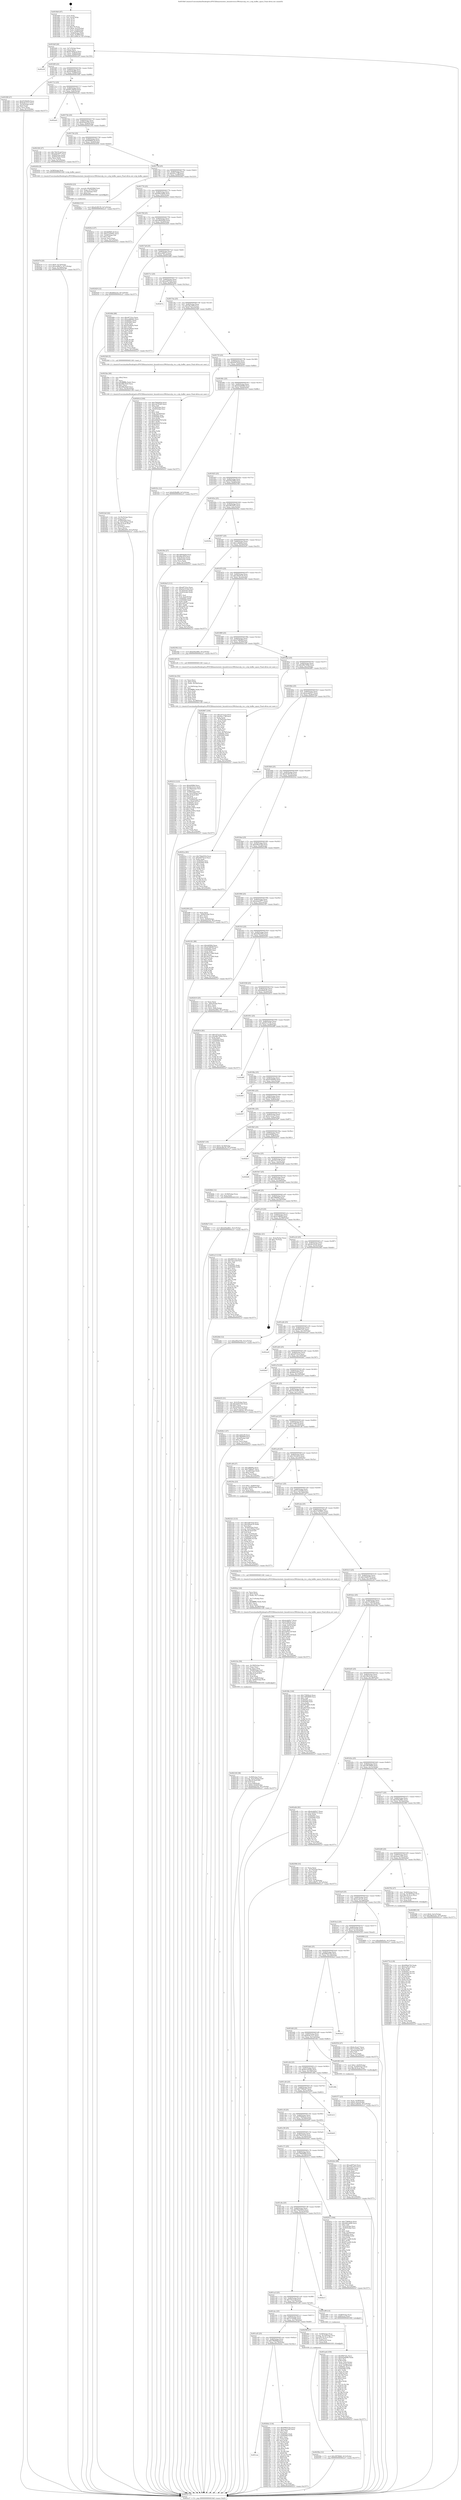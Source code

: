 digraph "0x4016b0" {
  label = "0x4016b0 (/mnt/c/Users/mathe/Desktop/tcc/POCII/binaries/extr_linuxdriverss390charsclp_rw.c_sclp_buffer_space_Final-ollvm.out::main(0))"
  labelloc = "t"
  node[shape=record]

  Entry [label="",width=0.3,height=0.3,shape=circle,fillcolor=black,style=filled]
  "0x4016df" [label="{
     0x4016df [26]\l
     | [instrs]\l
     &nbsp;&nbsp;0x4016df \<+3\>: mov -0x7c(%rbp),%eax\l
     &nbsp;&nbsp;0x4016e2 \<+2\>: mov %eax,%ecx\l
     &nbsp;&nbsp;0x4016e4 \<+6\>: sub $0x814d0e7e,%ecx\l
     &nbsp;&nbsp;0x4016ea \<+3\>: mov %eax,-0x80(%rbp)\l
     &nbsp;&nbsp;0x4016ed \<+6\>: mov %ecx,-0x84(%rbp)\l
     &nbsp;&nbsp;0x4016f3 \<+6\>: je 0000000000402c0f \<main+0x155f\>\l
  }"]
  "0x402c0f" [label="{
     0x402c0f\l
  }", style=dashed]
  "0x4016f9" [label="{
     0x4016f9 [25]\l
     | [instrs]\l
     &nbsp;&nbsp;0x4016f9 \<+5\>: jmp 00000000004016fe \<main+0x4e\>\l
     &nbsp;&nbsp;0x4016fe \<+3\>: mov -0x80(%rbp),%eax\l
     &nbsp;&nbsp;0x401701 \<+5\>: sub $0x829faf89,%eax\l
     &nbsp;&nbsp;0x401706 \<+6\>: mov %eax,-0x88(%rbp)\l
     &nbsp;&nbsp;0x40170c \<+6\>: je 0000000000401f48 \<main+0x898\>\l
  }"]
  Exit [label="",width=0.3,height=0.3,shape=circle,fillcolor=black,style=filled,peripheries=2]
  "0x401f48" [label="{
     0x401f48 [27]\l
     | [instrs]\l
     &nbsp;&nbsp;0x401f48 \<+5\>: mov $0xf5309d00,%eax\l
     &nbsp;&nbsp;0x401f4d \<+5\>: mov $0x6c8c21e7,%ecx\l
     &nbsp;&nbsp;0x401f52 \<+3\>: mov -0x34(%rbp),%edx\l
     &nbsp;&nbsp;0x401f55 \<+3\>: cmp $0x0,%edx\l
     &nbsp;&nbsp;0x401f58 \<+3\>: cmove %ecx,%eax\l
     &nbsp;&nbsp;0x401f5b \<+3\>: mov %eax,-0x7c(%rbp)\l
     &nbsp;&nbsp;0x401f5e \<+5\>: jmp 0000000000402c27 \<main+0x1577\>\l
  }"]
  "0x401712" [label="{
     0x401712 [25]\l
     | [instrs]\l
     &nbsp;&nbsp;0x401712 \<+5\>: jmp 0000000000401717 \<main+0x67\>\l
     &nbsp;&nbsp;0x401717 \<+3\>: mov -0x80(%rbp),%eax\l
     &nbsp;&nbsp;0x40171a \<+5\>: sub $0x85136629,%eax\l
     &nbsp;&nbsp;0x40171f \<+6\>: mov %eax,-0x8c(%rbp)\l
     &nbsp;&nbsp;0x401725 \<+6\>: je 0000000000402ad1 \<main+0x1421\>\l
  }"]
  "0x4028e7" [label="{
     0x4028e7 [12]\l
     | [instrs]\l
     &nbsp;&nbsp;0x4028e7 \<+7\>: movl $0x429ad8b1,-0x7c(%rbp)\l
     &nbsp;&nbsp;0x4028ee \<+5\>: jmp 0000000000402c27 \<main+0x1577\>\l
  }"]
  "0x402ad1" [label="{
     0x402ad1\l
  }", style=dashed]
  "0x40172b" [label="{
     0x40172b [25]\l
     | [instrs]\l
     &nbsp;&nbsp;0x40172b \<+5\>: jmp 0000000000401730 \<main+0x80\>\l
     &nbsp;&nbsp;0x401730 \<+3\>: mov -0x80(%rbp),%eax\l
     &nbsp;&nbsp;0x401733 \<+5\>: sub $0x859ab354,%eax\l
     &nbsp;&nbsp;0x401738 \<+6\>: mov %eax,-0x90(%rbp)\l
     &nbsp;&nbsp;0x40173e \<+6\>: je 0000000000402166 \<main+0xab6\>\l
  }"]
  "0x40277d" [label="{
     0x40277d [139]\l
     | [instrs]\l
     &nbsp;&nbsp;0x40277d \<+5\>: mov $0x698eb702,%edx\l
     &nbsp;&nbsp;0x402782 \<+5\>: mov $0x4ca91cf1,%esi\l
     &nbsp;&nbsp;0x402787 \<+3\>: mov $0x1,%r8b\l
     &nbsp;&nbsp;0x40278a \<+3\>: xor %r9d,%r9d\l
     &nbsp;&nbsp;0x40278d \<+8\>: mov 0x40505c,%r10d\l
     &nbsp;&nbsp;0x402795 \<+8\>: mov 0x405060,%r11d\l
     &nbsp;&nbsp;0x40279d \<+4\>: sub $0x1,%r9d\l
     &nbsp;&nbsp;0x4027a1 \<+3\>: mov %r10d,%ebx\l
     &nbsp;&nbsp;0x4027a4 \<+3\>: add %r9d,%ebx\l
     &nbsp;&nbsp;0x4027a7 \<+4\>: imul %ebx,%r10d\l
     &nbsp;&nbsp;0x4027ab \<+4\>: and $0x1,%r10d\l
     &nbsp;&nbsp;0x4027af \<+4\>: cmp $0x0,%r10d\l
     &nbsp;&nbsp;0x4027b3 \<+4\>: sete %r14b\l
     &nbsp;&nbsp;0x4027b7 \<+4\>: cmp $0xa,%r11d\l
     &nbsp;&nbsp;0x4027bb \<+4\>: setl %r15b\l
     &nbsp;&nbsp;0x4027bf \<+3\>: mov %r14b,%r12b\l
     &nbsp;&nbsp;0x4027c2 \<+4\>: xor $0xff,%r12b\l
     &nbsp;&nbsp;0x4027c6 \<+3\>: mov %r15b,%r13b\l
     &nbsp;&nbsp;0x4027c9 \<+4\>: xor $0xff,%r13b\l
     &nbsp;&nbsp;0x4027cd \<+4\>: xor $0x0,%r8b\l
     &nbsp;&nbsp;0x4027d1 \<+3\>: mov %r12b,%al\l
     &nbsp;&nbsp;0x4027d4 \<+2\>: and $0x0,%al\l
     &nbsp;&nbsp;0x4027d6 \<+3\>: and %r8b,%r14b\l
     &nbsp;&nbsp;0x4027d9 \<+3\>: mov %r13b,%cl\l
     &nbsp;&nbsp;0x4027dc \<+3\>: and $0x0,%cl\l
     &nbsp;&nbsp;0x4027df \<+3\>: and %r8b,%r15b\l
     &nbsp;&nbsp;0x4027e2 \<+3\>: or %r14b,%al\l
     &nbsp;&nbsp;0x4027e5 \<+3\>: or %r15b,%cl\l
     &nbsp;&nbsp;0x4027e8 \<+2\>: xor %cl,%al\l
     &nbsp;&nbsp;0x4027ea \<+3\>: or %r13b,%r12b\l
     &nbsp;&nbsp;0x4027ed \<+4\>: xor $0xff,%r12b\l
     &nbsp;&nbsp;0x4027f1 \<+4\>: or $0x0,%r8b\l
     &nbsp;&nbsp;0x4027f5 \<+3\>: and %r8b,%r12b\l
     &nbsp;&nbsp;0x4027f8 \<+3\>: or %r12b,%al\l
     &nbsp;&nbsp;0x4027fb \<+2\>: test $0x1,%al\l
     &nbsp;&nbsp;0x4027fd \<+3\>: cmovne %esi,%edx\l
     &nbsp;&nbsp;0x402800 \<+3\>: mov %edx,-0x7c(%rbp)\l
     &nbsp;&nbsp;0x402803 \<+5\>: jmp 0000000000402c27 \<main+0x1577\>\l
  }"]
  "0x402166" [label="{
     0x402166 [27]\l
     | [instrs]\l
     &nbsp;&nbsp;0x402166 \<+5\>: mov $0x78d191a9,%eax\l
     &nbsp;&nbsp;0x40216b \<+5\>: mov $0xebde4977,%ecx\l
     &nbsp;&nbsp;0x402170 \<+3\>: mov -0x64(%rbp),%edx\l
     &nbsp;&nbsp;0x402173 \<+3\>: cmp -0x60(%rbp),%edx\l
     &nbsp;&nbsp;0x402176 \<+3\>: cmovl %ecx,%eax\l
     &nbsp;&nbsp;0x402179 \<+3\>: mov %eax,-0x7c(%rbp)\l
     &nbsp;&nbsp;0x40217c \<+5\>: jmp 0000000000402c27 \<main+0x1577\>\l
  }"]
  "0x401744" [label="{
     0x401744 [25]\l
     | [instrs]\l
     &nbsp;&nbsp;0x401744 \<+5\>: jmp 0000000000401749 \<main+0x99\>\l
     &nbsp;&nbsp;0x401749 \<+3\>: mov -0x80(%rbp),%eax\l
     &nbsp;&nbsp;0x40174c \<+5\>: sub $0x8d9681c8,%eax\l
     &nbsp;&nbsp;0x401751 \<+6\>: mov %eax,-0x94(%rbp)\l
     &nbsp;&nbsp;0x401757 \<+6\>: je 0000000000402454 \<main+0xda4\>\l
  }"]
  "0x401cee" [label="{
     0x401cee\l
  }", style=dashed]
  "0x402454" [label="{
     0x402454 [9]\l
     | [instrs]\l
     &nbsp;&nbsp;0x402454 \<+4\>: mov -0x58(%rbp),%rdi\l
     &nbsp;&nbsp;0x402458 \<+5\>: call 0000000000401440 \<sclp_buffer_space\>\l
     | [calls]\l
     &nbsp;&nbsp;0x401440 \{1\} (/mnt/c/Users/mathe/Desktop/tcc/POCII/binaries/extr_linuxdriverss390charsclp_rw.c_sclp_buffer_space_Final-ollvm.out::sclp_buffer_space)\l
  }"]
  "0x40175d" [label="{
     0x40175d [25]\l
     | [instrs]\l
     &nbsp;&nbsp;0x40175d \<+5\>: jmp 0000000000401762 \<main+0xb2\>\l
     &nbsp;&nbsp;0x401762 \<+3\>: mov -0x80(%rbp),%eax\l
     &nbsp;&nbsp;0x401765 \<+5\>: sub $0x941c75ff,%eax\l
     &nbsp;&nbsp;0x40176a \<+6\>: mov %eax,-0x98(%rbp)\l
     &nbsp;&nbsp;0x401770 \<+6\>: je 00000000004028cf \<main+0x121f\>\l
  }"]
  "0x4026dc" [label="{
     0x4026dc [134]\l
     | [instrs]\l
     &nbsp;&nbsp;0x4026dc \<+5\>: mov $0x698eb702,%eax\l
     &nbsp;&nbsp;0x4026e1 \<+5\>: mov $0x4adcc545,%ecx\l
     &nbsp;&nbsp;0x4026e6 \<+2\>: mov $0x1,%dl\l
     &nbsp;&nbsp;0x4026e8 \<+2\>: xor %esi,%esi\l
     &nbsp;&nbsp;0x4026ea \<+7\>: mov 0x40505c,%edi\l
     &nbsp;&nbsp;0x4026f1 \<+8\>: mov 0x405060,%r8d\l
     &nbsp;&nbsp;0x4026f9 \<+3\>: sub $0x1,%esi\l
     &nbsp;&nbsp;0x4026fc \<+3\>: mov %edi,%r9d\l
     &nbsp;&nbsp;0x4026ff \<+3\>: add %esi,%r9d\l
     &nbsp;&nbsp;0x402702 \<+4\>: imul %r9d,%edi\l
     &nbsp;&nbsp;0x402706 \<+3\>: and $0x1,%edi\l
     &nbsp;&nbsp;0x402709 \<+3\>: cmp $0x0,%edi\l
     &nbsp;&nbsp;0x40270c \<+4\>: sete %r10b\l
     &nbsp;&nbsp;0x402710 \<+4\>: cmp $0xa,%r8d\l
     &nbsp;&nbsp;0x402714 \<+4\>: setl %r11b\l
     &nbsp;&nbsp;0x402718 \<+3\>: mov %r10b,%bl\l
     &nbsp;&nbsp;0x40271b \<+3\>: xor $0xff,%bl\l
     &nbsp;&nbsp;0x40271e \<+3\>: mov %r11b,%r14b\l
     &nbsp;&nbsp;0x402721 \<+4\>: xor $0xff,%r14b\l
     &nbsp;&nbsp;0x402725 \<+3\>: xor $0x0,%dl\l
     &nbsp;&nbsp;0x402728 \<+3\>: mov %bl,%r15b\l
     &nbsp;&nbsp;0x40272b \<+4\>: and $0x0,%r15b\l
     &nbsp;&nbsp;0x40272f \<+3\>: and %dl,%r10b\l
     &nbsp;&nbsp;0x402732 \<+3\>: mov %r14b,%r12b\l
     &nbsp;&nbsp;0x402735 \<+4\>: and $0x0,%r12b\l
     &nbsp;&nbsp;0x402739 \<+3\>: and %dl,%r11b\l
     &nbsp;&nbsp;0x40273c \<+3\>: or %r10b,%r15b\l
     &nbsp;&nbsp;0x40273f \<+3\>: or %r11b,%r12b\l
     &nbsp;&nbsp;0x402742 \<+3\>: xor %r12b,%r15b\l
     &nbsp;&nbsp;0x402745 \<+3\>: or %r14b,%bl\l
     &nbsp;&nbsp;0x402748 \<+3\>: xor $0xff,%bl\l
     &nbsp;&nbsp;0x40274b \<+3\>: or $0x0,%dl\l
     &nbsp;&nbsp;0x40274e \<+2\>: and %dl,%bl\l
     &nbsp;&nbsp;0x402750 \<+3\>: or %bl,%r15b\l
     &nbsp;&nbsp;0x402753 \<+4\>: test $0x1,%r15b\l
     &nbsp;&nbsp;0x402757 \<+3\>: cmovne %ecx,%eax\l
     &nbsp;&nbsp;0x40275a \<+3\>: mov %eax,-0x7c(%rbp)\l
     &nbsp;&nbsp;0x40275d \<+5\>: jmp 0000000000402c27 \<main+0x1577\>\l
  }"]
  "0x4028cf" [label="{
     0x4028cf [12]\l
     | [instrs]\l
     &nbsp;&nbsp;0x4028cf \<+7\>: movl $0xe0cf8159,-0x7c(%rbp)\l
     &nbsp;&nbsp;0x4028d6 \<+5\>: jmp 0000000000402c27 \<main+0x1577\>\l
  }"]
  "0x401776" [label="{
     0x401776 [25]\l
     | [instrs]\l
     &nbsp;&nbsp;0x401776 \<+5\>: jmp 000000000040177b \<main+0xcb\>\l
     &nbsp;&nbsp;0x40177b \<+3\>: mov -0x80(%rbp),%eax\l
     &nbsp;&nbsp;0x40177e \<+5\>: sub $0x990c4d06,%eax\l
     &nbsp;&nbsp;0x401783 \<+6\>: mov %eax,-0x9c(%rbp)\l
     &nbsp;&nbsp;0x401789 \<+6\>: je 00000000004020c2 \<main+0xa12\>\l
  }"]
  "0x40258a" [label="{
     0x40258a [12]\l
     | [instrs]\l
     &nbsp;&nbsp;0x40258a \<+7\>: movl $0x3f9788d6,-0x7c(%rbp)\l
     &nbsp;&nbsp;0x402591 \<+5\>: jmp 0000000000402c27 \<main+0x1577\>\l
  }"]
  "0x4020c2" [label="{
     0x4020c2 [27]\l
     | [instrs]\l
     &nbsp;&nbsp;0x4020c2 \<+5\>: mov $0x8d9681c8,%eax\l
     &nbsp;&nbsp;0x4020c7 \<+5\>: mov $0x27d39d91,%ecx\l
     &nbsp;&nbsp;0x4020cc \<+3\>: mov -0x2f(%rbp),%dl\l
     &nbsp;&nbsp;0x4020cf \<+3\>: test $0x1,%dl\l
     &nbsp;&nbsp;0x4020d2 \<+3\>: cmovne %ecx,%eax\l
     &nbsp;&nbsp;0x4020d5 \<+3\>: mov %eax,-0x7c(%rbp)\l
     &nbsp;&nbsp;0x4020d8 \<+5\>: jmp 0000000000402c27 \<main+0x1577\>\l
  }"]
  "0x40178f" [label="{
     0x40178f [25]\l
     | [instrs]\l
     &nbsp;&nbsp;0x40178f \<+5\>: jmp 0000000000401794 \<main+0xe4\>\l
     &nbsp;&nbsp;0x401794 \<+3\>: mov -0x80(%rbp),%eax\l
     &nbsp;&nbsp;0x401797 \<+5\>: sub $0xa98362b9,%eax\l
     &nbsp;&nbsp;0x40179c \<+6\>: mov %eax,-0xa0(%rbp)\l
     &nbsp;&nbsp;0x4017a2 \<+6\>: je 0000000000402429 \<main+0xd79\>\l
  }"]
  "0x401cd5" [label="{
     0x401cd5 [25]\l
     | [instrs]\l
     &nbsp;&nbsp;0x401cd5 \<+5\>: jmp 0000000000401cda \<main+0x62a\>\l
     &nbsp;&nbsp;0x401cda \<+3\>: mov -0x80(%rbp),%eax\l
     &nbsp;&nbsp;0x401cdd \<+5\>: sub $0x7f8d90bf,%eax\l
     &nbsp;&nbsp;0x401ce2 \<+6\>: mov %eax,-0x178(%rbp)\l
     &nbsp;&nbsp;0x401ce8 \<+6\>: je 00000000004026dc \<main+0x102c\>\l
  }"]
  "0x402429" [label="{
     0x402429 [12]\l
     | [instrs]\l
     &nbsp;&nbsp;0x402429 \<+7\>: movl $0xfb62232,-0x7c(%rbp)\l
     &nbsp;&nbsp;0x402430 \<+5\>: jmp 0000000000402c27 \<main+0x1577\>\l
  }"]
  "0x4017a8" [label="{
     0x4017a8 [25]\l
     | [instrs]\l
     &nbsp;&nbsp;0x4017a8 \<+5\>: jmp 00000000004017ad \<main+0xfd\>\l
     &nbsp;&nbsp;0x4017ad \<+3\>: mov -0x80(%rbp),%eax\l
     &nbsp;&nbsp;0x4017b0 \<+5\>: sub $0xac6f6f7e,%eax\l
     &nbsp;&nbsp;0x4017b5 \<+6\>: mov %eax,-0xa4(%rbp)\l
     &nbsp;&nbsp;0x4017bb \<+6\>: je 000000000040248d \<main+0xddd\>\l
  }"]
  "0x40256f" [label="{
     0x40256f [27]\l
     | [instrs]\l
     &nbsp;&nbsp;0x40256f \<+4\>: mov -0x58(%rbp),%rax\l
     &nbsp;&nbsp;0x402573 \<+4\>: movslq -0x74(%rbp),%rcx\l
     &nbsp;&nbsp;0x402577 \<+4\>: imul $0x18,%rcx,%rcx\l
     &nbsp;&nbsp;0x40257b \<+3\>: add %rcx,%rax\l
     &nbsp;&nbsp;0x40257e \<+4\>: mov 0x8(%rax),%rax\l
     &nbsp;&nbsp;0x402582 \<+3\>: mov %rax,%rdi\l
     &nbsp;&nbsp;0x402585 \<+5\>: call 0000000000401030 \<free@plt\>\l
     | [calls]\l
     &nbsp;&nbsp;0x401030 \{1\} (unknown)\l
  }"]
  "0x40248d" [label="{
     0x40248d [88]\l
     | [instrs]\l
     &nbsp;&nbsp;0x40248d \<+5\>: mov $0xe8733ca,%eax\l
     &nbsp;&nbsp;0x402492 \<+5\>: mov $0xccd8dbfa,%ecx\l
     &nbsp;&nbsp;0x402497 \<+7\>: mov 0x40505c,%edx\l
     &nbsp;&nbsp;0x40249e \<+7\>: mov 0x405060,%esi\l
     &nbsp;&nbsp;0x4024a5 \<+2\>: mov %edx,%edi\l
     &nbsp;&nbsp;0x4024a7 \<+6\>: sub $0xd32d6efa,%edi\l
     &nbsp;&nbsp;0x4024ad \<+3\>: sub $0x1,%edi\l
     &nbsp;&nbsp;0x4024b0 \<+6\>: add $0xd32d6efa,%edi\l
     &nbsp;&nbsp;0x4024b6 \<+3\>: imul %edi,%edx\l
     &nbsp;&nbsp;0x4024b9 \<+3\>: and $0x1,%edx\l
     &nbsp;&nbsp;0x4024bc \<+3\>: cmp $0x0,%edx\l
     &nbsp;&nbsp;0x4024bf \<+4\>: sete %r8b\l
     &nbsp;&nbsp;0x4024c3 \<+3\>: cmp $0xa,%esi\l
     &nbsp;&nbsp;0x4024c6 \<+4\>: setl %r9b\l
     &nbsp;&nbsp;0x4024ca \<+3\>: mov %r8b,%r10b\l
     &nbsp;&nbsp;0x4024cd \<+3\>: and %r9b,%r10b\l
     &nbsp;&nbsp;0x4024d0 \<+3\>: xor %r9b,%r8b\l
     &nbsp;&nbsp;0x4024d3 \<+3\>: or %r8b,%r10b\l
     &nbsp;&nbsp;0x4024d6 \<+4\>: test $0x1,%r10b\l
     &nbsp;&nbsp;0x4024da \<+3\>: cmovne %ecx,%eax\l
     &nbsp;&nbsp;0x4024dd \<+3\>: mov %eax,-0x7c(%rbp)\l
     &nbsp;&nbsp;0x4024e0 \<+5\>: jmp 0000000000402c27 \<main+0x1577\>\l
  }"]
  "0x4017c1" [label="{
     0x4017c1 [25]\l
     | [instrs]\l
     &nbsp;&nbsp;0x4017c1 \<+5\>: jmp 00000000004017c6 \<main+0x116\>\l
     &nbsp;&nbsp;0x4017c6 \<+3\>: mov -0x80(%rbp),%eax\l
     &nbsp;&nbsp;0x4017c9 \<+5\>: sub $0xae6f74a4,%eax\l
     &nbsp;&nbsp;0x4017ce \<+6\>: mov %eax,-0xa8(%rbp)\l
     &nbsp;&nbsp;0x4017d4 \<+6\>: je 0000000000402b7a \<main+0x14ca\>\l
  }"]
  "0x402474" [label="{
     0x402474 [25]\l
     | [instrs]\l
     &nbsp;&nbsp;0x402474 \<+7\>: movl $0x0,-0x74(%rbp)\l
     &nbsp;&nbsp;0x40247b \<+7\>: movl $0xac6f6f7e,-0x7c(%rbp)\l
     &nbsp;&nbsp;0x402482 \<+6\>: mov %eax,-0x190(%rbp)\l
     &nbsp;&nbsp;0x402488 \<+5\>: jmp 0000000000402c27 \<main+0x1577\>\l
  }"]
  "0x402b7a" [label="{
     0x402b7a\l
  }", style=dashed]
  "0x4017da" [label="{
     0x4017da [25]\l
     | [instrs]\l
     &nbsp;&nbsp;0x4017da \<+5\>: jmp 00000000004017df \<main+0x12f\>\l
     &nbsp;&nbsp;0x4017df \<+3\>: mov -0x80(%rbp),%eax\l
     &nbsp;&nbsp;0x4017e2 \<+5\>: sub $0xaf6a385f,%eax\l
     &nbsp;&nbsp;0x4017e7 \<+6\>: mov %eax,-0xac(%rbp)\l
     &nbsp;&nbsp;0x4017ed \<+6\>: je 00000000004023b9 \<main+0xd09\>\l
  }"]
  "0x40245d" [label="{
     0x40245d [23]\l
     | [instrs]\l
     &nbsp;&nbsp;0x40245d \<+10\>: movabs $0x4030b6,%rdi\l
     &nbsp;&nbsp;0x402467 \<+3\>: mov %eax,-0x70(%rbp)\l
     &nbsp;&nbsp;0x40246a \<+3\>: mov -0x70(%rbp),%esi\l
     &nbsp;&nbsp;0x40246d \<+2\>: mov $0x0,%al\l
     &nbsp;&nbsp;0x40246f \<+5\>: call 0000000000401040 \<printf@plt\>\l
     | [calls]\l
     &nbsp;&nbsp;0x401040 \{1\} (unknown)\l
  }"]
  "0x4023b9" [label="{
     0x4023b9 [5]\l
     | [instrs]\l
     &nbsp;&nbsp;0x4023b9 \<+5\>: call 0000000000401160 \<next_i\>\l
     | [calls]\l
     &nbsp;&nbsp;0x401160 \{1\} (/mnt/c/Users/mathe/Desktop/tcc/POCII/binaries/extr_linuxdriverss390charsclp_rw.c_sclp_buffer_space_Final-ollvm.out::next_i)\l
  }"]
  "0x4017f3" [label="{
     0x4017f3 [25]\l
     | [instrs]\l
     &nbsp;&nbsp;0x4017f3 \<+5\>: jmp 00000000004017f8 \<main+0x148\>\l
     &nbsp;&nbsp;0x4017f8 \<+3\>: mov -0x80(%rbp),%eax\l
     &nbsp;&nbsp;0x4017fb \<+5\>: sub $0xb0970ecd,%eax\l
     &nbsp;&nbsp;0x401800 \<+6\>: mov %eax,-0xb0(%rbp)\l
     &nbsp;&nbsp;0x401806 \<+6\>: je 000000000040261d \<main+0xf6d\>\l
  }"]
  "0x4023e6" [label="{
     0x4023e6 [42]\l
     | [instrs]\l
     &nbsp;&nbsp;0x4023e6 \<+6\>: mov -0x18c(%rbp),%ecx\l
     &nbsp;&nbsp;0x4023ec \<+3\>: imul %eax,%ecx\l
     &nbsp;&nbsp;0x4023ef \<+4\>: mov -0x58(%rbp),%rsi\l
     &nbsp;&nbsp;0x4023f3 \<+4\>: movslq -0x5c(%rbp),%rdi\l
     &nbsp;&nbsp;0x4023f7 \<+4\>: imul $0x18,%rdi,%rdi\l
     &nbsp;&nbsp;0x4023fb \<+3\>: add %rdi,%rsi\l
     &nbsp;&nbsp;0x4023fe \<+4\>: mov 0x10(%rsi),%rsi\l
     &nbsp;&nbsp;0x402402 \<+2\>: mov %ecx,(%rsi)\l
     &nbsp;&nbsp;0x402404 \<+7\>: movl $0xef9dc855,-0x7c(%rbp)\l
     &nbsp;&nbsp;0x40240b \<+5\>: jmp 0000000000402c27 \<main+0x1577\>\l
  }"]
  "0x40261d" [label="{
     0x40261d [164]\l
     | [instrs]\l
     &nbsp;&nbsp;0x40261d \<+5\>: mov $0x79de045d,%eax\l
     &nbsp;&nbsp;0x402622 \<+5\>: mov $0x10e76365,%ecx\l
     &nbsp;&nbsp;0x402627 \<+2\>: mov $0x1,%dl\l
     &nbsp;&nbsp;0x402629 \<+3\>: mov -0x78(%rbp),%esi\l
     &nbsp;&nbsp;0x40262c \<+3\>: cmp -0x50(%rbp),%esi\l
     &nbsp;&nbsp;0x40262f \<+4\>: setl %dil\l
     &nbsp;&nbsp;0x402633 \<+4\>: and $0x1,%dil\l
     &nbsp;&nbsp;0x402637 \<+4\>: mov %dil,-0x2d(%rbp)\l
     &nbsp;&nbsp;0x40263b \<+7\>: mov 0x40505c,%esi\l
     &nbsp;&nbsp;0x402642 \<+8\>: mov 0x405060,%r8d\l
     &nbsp;&nbsp;0x40264a \<+3\>: mov %esi,%r9d\l
     &nbsp;&nbsp;0x40264d \<+7\>: sub $0xe20bb478,%r9d\l
     &nbsp;&nbsp;0x402654 \<+4\>: sub $0x1,%r9d\l
     &nbsp;&nbsp;0x402658 \<+7\>: add $0xe20bb478,%r9d\l
     &nbsp;&nbsp;0x40265f \<+4\>: imul %r9d,%esi\l
     &nbsp;&nbsp;0x402663 \<+3\>: and $0x1,%esi\l
     &nbsp;&nbsp;0x402666 \<+3\>: cmp $0x0,%esi\l
     &nbsp;&nbsp;0x402669 \<+4\>: sete %dil\l
     &nbsp;&nbsp;0x40266d \<+4\>: cmp $0xa,%r8d\l
     &nbsp;&nbsp;0x402671 \<+4\>: setl %r10b\l
     &nbsp;&nbsp;0x402675 \<+3\>: mov %dil,%r11b\l
     &nbsp;&nbsp;0x402678 \<+4\>: xor $0xff,%r11b\l
     &nbsp;&nbsp;0x40267c \<+3\>: mov %r10b,%bl\l
     &nbsp;&nbsp;0x40267f \<+3\>: xor $0xff,%bl\l
     &nbsp;&nbsp;0x402682 \<+3\>: xor $0x0,%dl\l
     &nbsp;&nbsp;0x402685 \<+3\>: mov %r11b,%r14b\l
     &nbsp;&nbsp;0x402688 \<+4\>: and $0x0,%r14b\l
     &nbsp;&nbsp;0x40268c \<+3\>: and %dl,%dil\l
     &nbsp;&nbsp;0x40268f \<+3\>: mov %bl,%r15b\l
     &nbsp;&nbsp;0x402692 \<+4\>: and $0x0,%r15b\l
     &nbsp;&nbsp;0x402696 \<+3\>: and %dl,%r10b\l
     &nbsp;&nbsp;0x402699 \<+3\>: or %dil,%r14b\l
     &nbsp;&nbsp;0x40269c \<+3\>: or %r10b,%r15b\l
     &nbsp;&nbsp;0x40269f \<+3\>: xor %r15b,%r14b\l
     &nbsp;&nbsp;0x4026a2 \<+3\>: or %bl,%r11b\l
     &nbsp;&nbsp;0x4026a5 \<+4\>: xor $0xff,%r11b\l
     &nbsp;&nbsp;0x4026a9 \<+3\>: or $0x0,%dl\l
     &nbsp;&nbsp;0x4026ac \<+3\>: and %dl,%r11b\l
     &nbsp;&nbsp;0x4026af \<+3\>: or %r11b,%r14b\l
     &nbsp;&nbsp;0x4026b2 \<+4\>: test $0x1,%r14b\l
     &nbsp;&nbsp;0x4026b6 \<+3\>: cmovne %ecx,%eax\l
     &nbsp;&nbsp;0x4026b9 \<+3\>: mov %eax,-0x7c(%rbp)\l
     &nbsp;&nbsp;0x4026bc \<+5\>: jmp 0000000000402c27 \<main+0x1577\>\l
  }"]
  "0x40180c" [label="{
     0x40180c [25]\l
     | [instrs]\l
     &nbsp;&nbsp;0x40180c \<+5\>: jmp 0000000000401811 \<main+0x161\>\l
     &nbsp;&nbsp;0x401811 \<+3\>: mov -0x80(%rbp),%eax\l
     &nbsp;&nbsp;0x401814 \<+5\>: sub $0xb42b6080,%eax\l
     &nbsp;&nbsp;0x401819 \<+6\>: mov %eax,-0xb4(%rbp)\l
     &nbsp;&nbsp;0x40181f \<+6\>: je 0000000000401f3c \<main+0x88c\>\l
  }"]
  "0x4023be" [label="{
     0x4023be [40]\l
     | [instrs]\l
     &nbsp;&nbsp;0x4023be \<+5\>: mov $0x2,%ecx\l
     &nbsp;&nbsp;0x4023c3 \<+1\>: cltd\l
     &nbsp;&nbsp;0x4023c4 \<+2\>: idiv %ecx\l
     &nbsp;&nbsp;0x4023c6 \<+6\>: imul $0xfffffffe,%edx,%ecx\l
     &nbsp;&nbsp;0x4023cc \<+6\>: add $0x4f8a3b20,%ecx\l
     &nbsp;&nbsp;0x4023d2 \<+3\>: add $0x1,%ecx\l
     &nbsp;&nbsp;0x4023d5 \<+6\>: sub $0x4f8a3b20,%ecx\l
     &nbsp;&nbsp;0x4023db \<+6\>: mov %ecx,-0x18c(%rbp)\l
     &nbsp;&nbsp;0x4023e1 \<+5\>: call 0000000000401160 \<next_i\>\l
     | [calls]\l
     &nbsp;&nbsp;0x401160 \{1\} (/mnt/c/Users/mathe/Desktop/tcc/POCII/binaries/extr_linuxdriverss390charsclp_rw.c_sclp_buffer_space_Final-ollvm.out::next_i)\l
  }"]
  "0x401f3c" [label="{
     0x401f3c [12]\l
     | [instrs]\l
     &nbsp;&nbsp;0x401f3c \<+7\>: movl $0x829faf89,-0x7c(%rbp)\l
     &nbsp;&nbsp;0x401f43 \<+5\>: jmp 0000000000402c27 \<main+0x1577\>\l
  }"]
  "0x401825" [label="{
     0x401825 [25]\l
     | [instrs]\l
     &nbsp;&nbsp;0x401825 \<+5\>: jmp 000000000040182a \<main+0x17a\>\l
     &nbsp;&nbsp;0x40182a \<+3\>: mov -0x80(%rbp),%eax\l
     &nbsp;&nbsp;0x40182d \<+5\>: sub $0xb50a5f64,%eax\l
     &nbsp;&nbsp;0x401832 \<+6\>: mov %eax,-0xb8(%rbp)\l
     &nbsp;&nbsp;0x401838 \<+6\>: je 000000000040239e \<main+0xcee\>\l
  }"]
  "0x402321" [label="{
     0x402321 [113]\l
     | [instrs]\l
     &nbsp;&nbsp;0x402321 \<+5\>: mov $0xae6f74a4,%ecx\l
     &nbsp;&nbsp;0x402326 \<+5\>: mov $0xcd9a9c35,%edx\l
     &nbsp;&nbsp;0x40232b \<+2\>: xor %esi,%esi\l
     &nbsp;&nbsp;0x40232d \<+4\>: mov -0x58(%rbp),%rdi\l
     &nbsp;&nbsp;0x402331 \<+4\>: movslq -0x5c(%rbp),%r8\l
     &nbsp;&nbsp;0x402335 \<+4\>: imul $0x18,%r8,%r8\l
     &nbsp;&nbsp;0x402339 \<+3\>: add %r8,%rdi\l
     &nbsp;&nbsp;0x40233c \<+4\>: mov %rax,0x10(%rdi)\l
     &nbsp;&nbsp;0x402340 \<+7\>: movl $0x0,-0x6c(%rbp)\l
     &nbsp;&nbsp;0x402347 \<+8\>: mov 0x40505c,%r9d\l
     &nbsp;&nbsp;0x40234f \<+8\>: mov 0x405060,%r10d\l
     &nbsp;&nbsp;0x402357 \<+3\>: sub $0x1,%esi\l
     &nbsp;&nbsp;0x40235a \<+3\>: mov %r9d,%r11d\l
     &nbsp;&nbsp;0x40235d \<+3\>: add %esi,%r11d\l
     &nbsp;&nbsp;0x402360 \<+4\>: imul %r11d,%r9d\l
     &nbsp;&nbsp;0x402364 \<+4\>: and $0x1,%r9d\l
     &nbsp;&nbsp;0x402368 \<+4\>: cmp $0x0,%r9d\l
     &nbsp;&nbsp;0x40236c \<+3\>: sete %bl\l
     &nbsp;&nbsp;0x40236f \<+4\>: cmp $0xa,%r10d\l
     &nbsp;&nbsp;0x402373 \<+4\>: setl %r14b\l
     &nbsp;&nbsp;0x402377 \<+3\>: mov %bl,%r15b\l
     &nbsp;&nbsp;0x40237a \<+3\>: and %r14b,%r15b\l
     &nbsp;&nbsp;0x40237d \<+3\>: xor %r14b,%bl\l
     &nbsp;&nbsp;0x402380 \<+3\>: or %bl,%r15b\l
     &nbsp;&nbsp;0x402383 \<+4\>: test $0x1,%r15b\l
     &nbsp;&nbsp;0x402387 \<+3\>: cmovne %edx,%ecx\l
     &nbsp;&nbsp;0x40238a \<+3\>: mov %ecx,-0x7c(%rbp)\l
     &nbsp;&nbsp;0x40238d \<+5\>: jmp 0000000000402c27 \<main+0x1577\>\l
  }"]
  "0x40239e" [label="{
     0x40239e [27]\l
     | [instrs]\l
     &nbsp;&nbsp;0x40239e \<+5\>: mov $0xa98362b9,%eax\l
     &nbsp;&nbsp;0x4023a3 \<+5\>: mov $0xaf6a385f,%ecx\l
     &nbsp;&nbsp;0x4023a8 \<+3\>: mov -0x6c(%rbp),%edx\l
     &nbsp;&nbsp;0x4023ab \<+3\>: cmp -0x68(%rbp),%edx\l
     &nbsp;&nbsp;0x4023ae \<+3\>: cmovl %ecx,%eax\l
     &nbsp;&nbsp;0x4023b1 \<+3\>: mov %eax,-0x7c(%rbp)\l
     &nbsp;&nbsp;0x4023b4 \<+5\>: jmp 0000000000402c27 \<main+0x1577\>\l
  }"]
  "0x40183e" [label="{
     0x40183e [25]\l
     | [instrs]\l
     &nbsp;&nbsp;0x40183e \<+5\>: jmp 0000000000401843 \<main+0x193\>\l
     &nbsp;&nbsp;0x401843 \<+3\>: mov -0x80(%rbp),%eax\l
     &nbsp;&nbsp;0x401846 \<+5\>: sub $0xc897bf55,%eax\l
     &nbsp;&nbsp;0x40184b \<+6\>: mov %eax,-0xbc(%rbp)\l
     &nbsp;&nbsp;0x401851 \<+6\>: je 00000000004029ec \<main+0x133c\>\l
  }"]
  "0x402212" [label="{
     0x402212 [123]\l
     | [instrs]\l
     &nbsp;&nbsp;0x402212 \<+5\>: mov $0xb4098d,%ecx\l
     &nbsp;&nbsp;0x402217 \<+5\>: mov $0x4b352cb,%edx\l
     &nbsp;&nbsp;0x40221c \<+6\>: mov -0x188(%rbp),%esi\l
     &nbsp;&nbsp;0x402222 \<+3\>: imul %eax,%esi\l
     &nbsp;&nbsp;0x402225 \<+4\>: mov -0x58(%rbp),%r8\l
     &nbsp;&nbsp;0x402229 \<+4\>: movslq -0x5c(%rbp),%r9\l
     &nbsp;&nbsp;0x40222d \<+4\>: imul $0x18,%r9,%r9\l
     &nbsp;&nbsp;0x402231 \<+3\>: add %r9,%r8\l
     &nbsp;&nbsp;0x402234 \<+4\>: mov 0x8(%r8),%r8\l
     &nbsp;&nbsp;0x402238 \<+4\>: movslq -0x64(%rbp),%r9\l
     &nbsp;&nbsp;0x40223c \<+4\>: mov %esi,(%r8,%r9,4)\l
     &nbsp;&nbsp;0x402240 \<+7\>: mov 0x40505c,%eax\l
     &nbsp;&nbsp;0x402247 \<+7\>: mov 0x405060,%esi\l
     &nbsp;&nbsp;0x40224e \<+2\>: mov %eax,%edi\l
     &nbsp;&nbsp;0x402250 \<+6\>: add $0x81e3df1e,%edi\l
     &nbsp;&nbsp;0x402256 \<+3\>: sub $0x1,%edi\l
     &nbsp;&nbsp;0x402259 \<+6\>: sub $0x81e3df1e,%edi\l
     &nbsp;&nbsp;0x40225f \<+3\>: imul %edi,%eax\l
     &nbsp;&nbsp;0x402262 \<+3\>: and $0x1,%eax\l
     &nbsp;&nbsp;0x402265 \<+3\>: cmp $0x0,%eax\l
     &nbsp;&nbsp;0x402268 \<+4\>: sete %r10b\l
     &nbsp;&nbsp;0x40226c \<+3\>: cmp $0xa,%esi\l
     &nbsp;&nbsp;0x40226f \<+4\>: setl %r11b\l
     &nbsp;&nbsp;0x402273 \<+3\>: mov %r10b,%bl\l
     &nbsp;&nbsp;0x402276 \<+3\>: and %r11b,%bl\l
     &nbsp;&nbsp;0x402279 \<+3\>: xor %r11b,%r10b\l
     &nbsp;&nbsp;0x40227c \<+3\>: or %r10b,%bl\l
     &nbsp;&nbsp;0x40227f \<+3\>: test $0x1,%bl\l
     &nbsp;&nbsp;0x402282 \<+3\>: cmovne %edx,%ecx\l
     &nbsp;&nbsp;0x402285 \<+3\>: mov %ecx,-0x7c(%rbp)\l
     &nbsp;&nbsp;0x402288 \<+5\>: jmp 0000000000402c27 \<main+0x1577\>\l
  }"]
  "0x4029ec" [label="{
     0x4029ec\l
  }", style=dashed]
  "0x401857" [label="{
     0x401857 [25]\l
     | [instrs]\l
     &nbsp;&nbsp;0x401857 \<+5\>: jmp 000000000040185c \<main+0x1ac\>\l
     &nbsp;&nbsp;0x40185c \<+3\>: mov -0x80(%rbp),%eax\l
     &nbsp;&nbsp;0x40185f \<+5\>: sub $0xccd8dbfa,%eax\l
     &nbsp;&nbsp;0x401864 \<+6\>: mov %eax,-0xc0(%rbp)\l
     &nbsp;&nbsp;0x40186a \<+6\>: je 00000000004024e5 \<main+0xe35\>\l
  }"]
  "0x4021de" [label="{
     0x4021de [52]\l
     | [instrs]\l
     &nbsp;&nbsp;0x4021de \<+2\>: xor %ecx,%ecx\l
     &nbsp;&nbsp;0x4021e0 \<+5\>: mov $0x2,%edx\l
     &nbsp;&nbsp;0x4021e5 \<+6\>: mov %edx,-0x184(%rbp)\l
     &nbsp;&nbsp;0x4021eb \<+1\>: cltd\l
     &nbsp;&nbsp;0x4021ec \<+6\>: mov -0x184(%rbp),%esi\l
     &nbsp;&nbsp;0x4021f2 \<+2\>: idiv %esi\l
     &nbsp;&nbsp;0x4021f4 \<+6\>: imul $0xfffffffe,%edx,%edx\l
     &nbsp;&nbsp;0x4021fa \<+2\>: mov %ecx,%edi\l
     &nbsp;&nbsp;0x4021fc \<+2\>: sub %edx,%edi\l
     &nbsp;&nbsp;0x4021fe \<+2\>: mov %ecx,%edx\l
     &nbsp;&nbsp;0x402200 \<+3\>: sub $0x1,%edx\l
     &nbsp;&nbsp;0x402203 \<+2\>: add %edx,%edi\l
     &nbsp;&nbsp;0x402205 \<+2\>: sub %edi,%ecx\l
     &nbsp;&nbsp;0x402207 \<+6\>: mov %ecx,-0x188(%rbp)\l
     &nbsp;&nbsp;0x40220d \<+5\>: call 0000000000401160 \<next_i\>\l
     | [calls]\l
     &nbsp;&nbsp;0x401160 \{1\} (/mnt/c/Users/mathe/Desktop/tcc/POCII/binaries/extr_linuxdriverss390charsclp_rw.c_sclp_buffer_space_Final-ollvm.out::next_i)\l
  }"]
  "0x4024e5" [label="{
     0x4024e5 [111]\l
     | [instrs]\l
     &nbsp;&nbsp;0x4024e5 \<+5\>: mov $0xe8733ca,%eax\l
     &nbsp;&nbsp;0x4024ea \<+5\>: mov $0x52101fab,%ecx\l
     &nbsp;&nbsp;0x4024ef \<+3\>: mov -0x74(%rbp),%edx\l
     &nbsp;&nbsp;0x4024f2 \<+3\>: cmp -0x50(%rbp),%edx\l
     &nbsp;&nbsp;0x4024f5 \<+4\>: setl %sil\l
     &nbsp;&nbsp;0x4024f9 \<+4\>: and $0x1,%sil\l
     &nbsp;&nbsp;0x4024fd \<+4\>: mov %sil,-0x2e(%rbp)\l
     &nbsp;&nbsp;0x402501 \<+7\>: mov 0x40505c,%edx\l
     &nbsp;&nbsp;0x402508 \<+7\>: mov 0x405060,%edi\l
     &nbsp;&nbsp;0x40250f \<+3\>: mov %edx,%r8d\l
     &nbsp;&nbsp;0x402512 \<+7\>: add $0xce0073a7,%r8d\l
     &nbsp;&nbsp;0x402519 \<+4\>: sub $0x1,%r8d\l
     &nbsp;&nbsp;0x40251d \<+7\>: sub $0xce0073a7,%r8d\l
     &nbsp;&nbsp;0x402524 \<+4\>: imul %r8d,%edx\l
     &nbsp;&nbsp;0x402528 \<+3\>: and $0x1,%edx\l
     &nbsp;&nbsp;0x40252b \<+3\>: cmp $0x0,%edx\l
     &nbsp;&nbsp;0x40252e \<+4\>: sete %sil\l
     &nbsp;&nbsp;0x402532 \<+3\>: cmp $0xa,%edi\l
     &nbsp;&nbsp;0x402535 \<+4\>: setl %r9b\l
     &nbsp;&nbsp;0x402539 \<+3\>: mov %sil,%r10b\l
     &nbsp;&nbsp;0x40253c \<+3\>: and %r9b,%r10b\l
     &nbsp;&nbsp;0x40253f \<+3\>: xor %r9b,%sil\l
     &nbsp;&nbsp;0x402542 \<+3\>: or %sil,%r10b\l
     &nbsp;&nbsp;0x402545 \<+4\>: test $0x1,%r10b\l
     &nbsp;&nbsp;0x402549 \<+3\>: cmovne %ecx,%eax\l
     &nbsp;&nbsp;0x40254c \<+3\>: mov %eax,-0x7c(%rbp)\l
     &nbsp;&nbsp;0x40254f \<+5\>: jmp 0000000000402c27 \<main+0x1577\>\l
  }"]
  "0x401870" [label="{
     0x401870 [25]\l
     | [instrs]\l
     &nbsp;&nbsp;0x401870 \<+5\>: jmp 0000000000401875 \<main+0x1c5\>\l
     &nbsp;&nbsp;0x401875 \<+3\>: mov -0x80(%rbp),%eax\l
     &nbsp;&nbsp;0x401878 \<+5\>: sub $0xcd9a9c35,%eax\l
     &nbsp;&nbsp;0x40187d \<+6\>: mov %eax,-0xc4(%rbp)\l
     &nbsp;&nbsp;0x401883 \<+6\>: je 0000000000402392 \<main+0xce2\>\l
  }"]
  "0x402140" [label="{
     0x402140 [38]\l
     | [instrs]\l
     &nbsp;&nbsp;0x402140 \<+4\>: mov -0x58(%rbp),%rdi\l
     &nbsp;&nbsp;0x402144 \<+4\>: movslq -0x5c(%rbp),%r8\l
     &nbsp;&nbsp;0x402148 \<+4\>: imul $0x18,%r8,%r8\l
     &nbsp;&nbsp;0x40214c \<+3\>: add %r8,%rdi\l
     &nbsp;&nbsp;0x40214f \<+4\>: mov %rax,0x8(%rdi)\l
     &nbsp;&nbsp;0x402153 \<+7\>: movl $0x0,-0x64(%rbp)\l
     &nbsp;&nbsp;0x40215a \<+7\>: movl $0x859ab354,-0x7c(%rbp)\l
     &nbsp;&nbsp;0x402161 \<+5\>: jmp 0000000000402c27 \<main+0x1577\>\l
  }"]
  "0x402392" [label="{
     0x402392 [12]\l
     | [instrs]\l
     &nbsp;&nbsp;0x402392 \<+7\>: movl $0xb50a5f64,-0x7c(%rbp)\l
     &nbsp;&nbsp;0x402399 \<+5\>: jmp 0000000000402c27 \<main+0x1577\>\l
  }"]
  "0x401889" [label="{
     0x401889 [25]\l
     | [instrs]\l
     &nbsp;&nbsp;0x401889 \<+5\>: jmp 000000000040188e \<main+0x1de\>\l
     &nbsp;&nbsp;0x40188e \<+3\>: mov -0x80(%rbp),%eax\l
     &nbsp;&nbsp;0x401891 \<+5\>: sub $0xd748bf4f,%eax\l
     &nbsp;&nbsp;0x401896 \<+6\>: mov %eax,-0xc8(%rbp)\l
     &nbsp;&nbsp;0x40189c \<+6\>: je 00000000004021d9 \<main+0xb29\>\l
  }"]
  "0x40210e" [label="{
     0x40210e [50]\l
     | [instrs]\l
     &nbsp;&nbsp;0x40210e \<+6\>: mov -0x180(%rbp),%ecx\l
     &nbsp;&nbsp;0x402114 \<+3\>: imul %eax,%ecx\l
     &nbsp;&nbsp;0x402117 \<+3\>: movslq %ecx,%rdi\l
     &nbsp;&nbsp;0x40211a \<+4\>: mov -0x58(%rbp),%r8\l
     &nbsp;&nbsp;0x40211e \<+4\>: movslq -0x5c(%rbp),%r9\l
     &nbsp;&nbsp;0x402122 \<+4\>: imul $0x18,%r9,%r9\l
     &nbsp;&nbsp;0x402126 \<+3\>: add %r9,%r8\l
     &nbsp;&nbsp;0x402129 \<+3\>: mov %rdi,(%r8)\l
     &nbsp;&nbsp;0x40212c \<+7\>: movl $0x1,-0x60(%rbp)\l
     &nbsp;&nbsp;0x402133 \<+4\>: movslq -0x60(%rbp),%rdi\l
     &nbsp;&nbsp;0x402137 \<+4\>: shl $0x2,%rdi\l
     &nbsp;&nbsp;0x40213b \<+5\>: call 0000000000401050 \<malloc@plt\>\l
     | [calls]\l
     &nbsp;&nbsp;0x401050 \{1\} (unknown)\l
  }"]
  "0x4021d9" [label="{
     0x4021d9 [5]\l
     | [instrs]\l
     &nbsp;&nbsp;0x4021d9 \<+5\>: call 0000000000401160 \<next_i\>\l
     | [calls]\l
     &nbsp;&nbsp;0x401160 \{1\} (/mnt/c/Users/mathe/Desktop/tcc/POCII/binaries/extr_linuxdriverss390charsclp_rw.c_sclp_buffer_space_Final-ollvm.out::next_i)\l
  }"]
  "0x4018a2" [label="{
     0x4018a2 [25]\l
     | [instrs]\l
     &nbsp;&nbsp;0x4018a2 \<+5\>: jmp 00000000004018a7 \<main+0x1f7\>\l
     &nbsp;&nbsp;0x4018a7 \<+3\>: mov -0x80(%rbp),%eax\l
     &nbsp;&nbsp;0x4018aa \<+5\>: sub $0xd8b749d2,%eax\l
     &nbsp;&nbsp;0x4018af \<+6\>: mov %eax,-0xcc(%rbp)\l
     &nbsp;&nbsp;0x4018b5 \<+6\>: je 0000000000402867 \<main+0x11b7\>\l
  }"]
  "0x4020e2" [label="{
     0x4020e2 [44]\l
     | [instrs]\l
     &nbsp;&nbsp;0x4020e2 \<+2\>: xor %ecx,%ecx\l
     &nbsp;&nbsp;0x4020e4 \<+5\>: mov $0x2,%edx\l
     &nbsp;&nbsp;0x4020e9 \<+6\>: mov %edx,-0x17c(%rbp)\l
     &nbsp;&nbsp;0x4020ef \<+1\>: cltd\l
     &nbsp;&nbsp;0x4020f0 \<+6\>: mov -0x17c(%rbp),%esi\l
     &nbsp;&nbsp;0x4020f6 \<+2\>: idiv %esi\l
     &nbsp;&nbsp;0x4020f8 \<+6\>: imul $0xfffffffe,%edx,%edx\l
     &nbsp;&nbsp;0x4020fe \<+3\>: sub $0x1,%ecx\l
     &nbsp;&nbsp;0x402101 \<+2\>: sub %ecx,%edx\l
     &nbsp;&nbsp;0x402103 \<+6\>: mov %edx,-0x180(%rbp)\l
     &nbsp;&nbsp;0x402109 \<+5\>: call 0000000000401160 \<next_i\>\l
     | [calls]\l
     &nbsp;&nbsp;0x401160 \{1\} (/mnt/c/Users/mathe/Desktop/tcc/POCII/binaries/extr_linuxdriverss390charsclp_rw.c_sclp_buffer_space_Final-ollvm.out::next_i)\l
  }"]
  "0x402867" [label="{
     0x402867 [104]\l
     | [instrs]\l
     &nbsp;&nbsp;0x402867 \<+5\>: mov $0x107a122,%eax\l
     &nbsp;&nbsp;0x40286c \<+5\>: mov $0x941c75ff,%ecx\l
     &nbsp;&nbsp;0x402871 \<+2\>: xor %edx,%edx\l
     &nbsp;&nbsp;0x402873 \<+3\>: mov -0x78(%rbp),%esi\l
     &nbsp;&nbsp;0x402876 \<+2\>: mov %edx,%edi\l
     &nbsp;&nbsp;0x402878 \<+2\>: sub %esi,%edi\l
     &nbsp;&nbsp;0x40287a \<+2\>: mov %edx,%esi\l
     &nbsp;&nbsp;0x40287c \<+3\>: sub $0x1,%esi\l
     &nbsp;&nbsp;0x40287f \<+2\>: add %esi,%edi\l
     &nbsp;&nbsp;0x402881 \<+2\>: mov %edx,%esi\l
     &nbsp;&nbsp;0x402883 \<+2\>: sub %edi,%esi\l
     &nbsp;&nbsp;0x402885 \<+3\>: mov %esi,-0x78(%rbp)\l
     &nbsp;&nbsp;0x402888 \<+7\>: mov 0x40505c,%esi\l
     &nbsp;&nbsp;0x40288f \<+7\>: mov 0x405060,%edi\l
     &nbsp;&nbsp;0x402896 \<+3\>: sub $0x1,%edx\l
     &nbsp;&nbsp;0x402899 \<+3\>: mov %esi,%r8d\l
     &nbsp;&nbsp;0x40289c \<+3\>: add %edx,%r8d\l
     &nbsp;&nbsp;0x40289f \<+4\>: imul %r8d,%esi\l
     &nbsp;&nbsp;0x4028a3 \<+3\>: and $0x1,%esi\l
     &nbsp;&nbsp;0x4028a6 \<+3\>: cmp $0x0,%esi\l
     &nbsp;&nbsp;0x4028a9 \<+4\>: sete %r9b\l
     &nbsp;&nbsp;0x4028ad \<+3\>: cmp $0xa,%edi\l
     &nbsp;&nbsp;0x4028b0 \<+4\>: setl %r10b\l
     &nbsp;&nbsp;0x4028b4 \<+3\>: mov %r9b,%r11b\l
     &nbsp;&nbsp;0x4028b7 \<+3\>: and %r10b,%r11b\l
     &nbsp;&nbsp;0x4028ba \<+3\>: xor %r10b,%r9b\l
     &nbsp;&nbsp;0x4028bd \<+3\>: or %r9b,%r11b\l
     &nbsp;&nbsp;0x4028c0 \<+4\>: test $0x1,%r11b\l
     &nbsp;&nbsp;0x4028c4 \<+3\>: cmovne %ecx,%eax\l
     &nbsp;&nbsp;0x4028c7 \<+3\>: mov %eax,-0x7c(%rbp)\l
     &nbsp;&nbsp;0x4028ca \<+5\>: jmp 0000000000402c27 \<main+0x1577\>\l
  }"]
  "0x4018bb" [label="{
     0x4018bb [25]\l
     | [instrs]\l
     &nbsp;&nbsp;0x4018bb \<+5\>: jmp 00000000004018c0 \<main+0x210\>\l
     &nbsp;&nbsp;0x4018c0 \<+3\>: mov -0x80(%rbp),%eax\l
     &nbsp;&nbsp;0x4018c3 \<+5\>: sub $0xdcdd45c7,%eax\l
     &nbsp;&nbsp;0x4018c8 \<+6\>: mov %eax,-0xd0(%rbp)\l
     &nbsp;&nbsp;0x4018ce \<+6\>: je 0000000000402c20 \<main+0x1570\>\l
  }"]
  "0x401f77" [label="{
     0x401f77 [23]\l
     | [instrs]\l
     &nbsp;&nbsp;0x401f77 \<+4\>: mov %rax,-0x58(%rbp)\l
     &nbsp;&nbsp;0x401f7b \<+7\>: movl $0x0,-0x5c(%rbp)\l
     &nbsp;&nbsp;0x401f82 \<+7\>: movl $0x37cf4036,-0x7c(%rbp)\l
     &nbsp;&nbsp;0x401f89 \<+5\>: jmp 0000000000402c27 \<main+0x1577\>\l
  }"]
  "0x402c20" [label="{
     0x402c20\l
  }", style=dashed]
  "0x4018d4" [label="{
     0x4018d4 [25]\l
     | [instrs]\l
     &nbsp;&nbsp;0x4018d4 \<+5\>: jmp 00000000004018d9 \<main+0x229\>\l
     &nbsp;&nbsp;0x4018d9 \<+3\>: mov -0x80(%rbp),%eax\l
     &nbsp;&nbsp;0x4018dc \<+5\>: sub $0xe0cf8159,%eax\l
     &nbsp;&nbsp;0x4018e1 \<+6\>: mov %eax,-0xd4(%rbp)\l
     &nbsp;&nbsp;0x4018e7 \<+6\>: je 00000000004025ca \<main+0xf1a\>\l
  }"]
  "0x401ea6" [label="{
     0x401ea6 [150]\l
     | [instrs]\l
     &nbsp;&nbsp;0x401ea6 \<+5\>: mov $0x8967d3c,%ecx\l
     &nbsp;&nbsp;0x401eab \<+5\>: mov $0xb42b6080,%edx\l
     &nbsp;&nbsp;0x401eb0 \<+3\>: mov $0x1,%sil\l
     &nbsp;&nbsp;0x401eb3 \<+3\>: xor %r8d,%r8d\l
     &nbsp;&nbsp;0x401eb6 \<+3\>: mov %eax,-0x4c(%rbp)\l
     &nbsp;&nbsp;0x401eb9 \<+3\>: mov -0x4c(%rbp),%eax\l
     &nbsp;&nbsp;0x401ebc \<+3\>: mov %eax,-0x34(%rbp)\l
     &nbsp;&nbsp;0x401ebf \<+7\>: mov 0x40505c,%eax\l
     &nbsp;&nbsp;0x401ec6 \<+8\>: mov 0x405060,%r9d\l
     &nbsp;&nbsp;0x401ece \<+4\>: sub $0x1,%r8d\l
     &nbsp;&nbsp;0x401ed2 \<+3\>: mov %eax,%r10d\l
     &nbsp;&nbsp;0x401ed5 \<+3\>: add %r8d,%r10d\l
     &nbsp;&nbsp;0x401ed8 \<+4\>: imul %r10d,%eax\l
     &nbsp;&nbsp;0x401edc \<+3\>: and $0x1,%eax\l
     &nbsp;&nbsp;0x401edf \<+3\>: cmp $0x0,%eax\l
     &nbsp;&nbsp;0x401ee2 \<+4\>: sete %r11b\l
     &nbsp;&nbsp;0x401ee6 \<+4\>: cmp $0xa,%r9d\l
     &nbsp;&nbsp;0x401eea \<+3\>: setl %bl\l
     &nbsp;&nbsp;0x401eed \<+3\>: mov %r11b,%r14b\l
     &nbsp;&nbsp;0x401ef0 \<+4\>: xor $0xff,%r14b\l
     &nbsp;&nbsp;0x401ef4 \<+3\>: mov %bl,%r15b\l
     &nbsp;&nbsp;0x401ef7 \<+4\>: xor $0xff,%r15b\l
     &nbsp;&nbsp;0x401efb \<+4\>: xor $0x1,%sil\l
     &nbsp;&nbsp;0x401eff \<+3\>: mov %r14b,%r12b\l
     &nbsp;&nbsp;0x401f02 \<+4\>: and $0xff,%r12b\l
     &nbsp;&nbsp;0x401f06 \<+3\>: and %sil,%r11b\l
     &nbsp;&nbsp;0x401f09 \<+3\>: mov %r15b,%r13b\l
     &nbsp;&nbsp;0x401f0c \<+4\>: and $0xff,%r13b\l
     &nbsp;&nbsp;0x401f10 \<+3\>: and %sil,%bl\l
     &nbsp;&nbsp;0x401f13 \<+3\>: or %r11b,%r12b\l
     &nbsp;&nbsp;0x401f16 \<+3\>: or %bl,%r13b\l
     &nbsp;&nbsp;0x401f19 \<+3\>: xor %r13b,%r12b\l
     &nbsp;&nbsp;0x401f1c \<+3\>: or %r15b,%r14b\l
     &nbsp;&nbsp;0x401f1f \<+4\>: xor $0xff,%r14b\l
     &nbsp;&nbsp;0x401f23 \<+4\>: or $0x1,%sil\l
     &nbsp;&nbsp;0x401f27 \<+3\>: and %sil,%r14b\l
     &nbsp;&nbsp;0x401f2a \<+3\>: or %r14b,%r12b\l
     &nbsp;&nbsp;0x401f2d \<+4\>: test $0x1,%r12b\l
     &nbsp;&nbsp;0x401f31 \<+3\>: cmovne %edx,%ecx\l
     &nbsp;&nbsp;0x401f34 \<+3\>: mov %ecx,-0x7c(%rbp)\l
     &nbsp;&nbsp;0x401f37 \<+5\>: jmp 0000000000402c27 \<main+0x1577\>\l
  }"]
  "0x4025ca" [label="{
     0x4025ca [83]\l
     | [instrs]\l
     &nbsp;&nbsp;0x4025ca \<+5\>: mov $0x79de045d,%eax\l
     &nbsp;&nbsp;0x4025cf \<+5\>: mov $0xb0970ecd,%ecx\l
     &nbsp;&nbsp;0x4025d4 \<+2\>: xor %edx,%edx\l
     &nbsp;&nbsp;0x4025d6 \<+7\>: mov 0x40505c,%esi\l
     &nbsp;&nbsp;0x4025dd \<+7\>: mov 0x405060,%edi\l
     &nbsp;&nbsp;0x4025e4 \<+3\>: sub $0x1,%edx\l
     &nbsp;&nbsp;0x4025e7 \<+3\>: mov %esi,%r8d\l
     &nbsp;&nbsp;0x4025ea \<+3\>: add %edx,%r8d\l
     &nbsp;&nbsp;0x4025ed \<+4\>: imul %r8d,%esi\l
     &nbsp;&nbsp;0x4025f1 \<+3\>: and $0x1,%esi\l
     &nbsp;&nbsp;0x4025f4 \<+3\>: cmp $0x0,%esi\l
     &nbsp;&nbsp;0x4025f7 \<+4\>: sete %r9b\l
     &nbsp;&nbsp;0x4025fb \<+3\>: cmp $0xa,%edi\l
     &nbsp;&nbsp;0x4025fe \<+4\>: setl %r10b\l
     &nbsp;&nbsp;0x402602 \<+3\>: mov %r9b,%r11b\l
     &nbsp;&nbsp;0x402605 \<+3\>: and %r10b,%r11b\l
     &nbsp;&nbsp;0x402608 \<+3\>: xor %r10b,%r9b\l
     &nbsp;&nbsp;0x40260b \<+3\>: or %r9b,%r11b\l
     &nbsp;&nbsp;0x40260e \<+4\>: test $0x1,%r11b\l
     &nbsp;&nbsp;0x402612 \<+3\>: cmovne %ecx,%eax\l
     &nbsp;&nbsp;0x402615 \<+3\>: mov %eax,-0x7c(%rbp)\l
     &nbsp;&nbsp;0x402618 \<+5\>: jmp 0000000000402c27 \<main+0x1577\>\l
  }"]
  "0x4018ed" [label="{
     0x4018ed [25]\l
     | [instrs]\l
     &nbsp;&nbsp;0x4018ed \<+5\>: jmp 00000000004018f2 \<main+0x242\>\l
     &nbsp;&nbsp;0x4018f2 \<+3\>: mov -0x80(%rbp),%eax\l
     &nbsp;&nbsp;0x4018f5 \<+5\>: sub $0xe99cd760,%eax\l
     &nbsp;&nbsp;0x4018fa \<+6\>: mov %eax,-0xd8(%rbp)\l
     &nbsp;&nbsp;0x401900 \<+6\>: je 0000000000402299 \<main+0xbe9\>\l
  }"]
  "0x401cbc" [label="{
     0x401cbc [25]\l
     | [instrs]\l
     &nbsp;&nbsp;0x401cbc \<+5\>: jmp 0000000000401cc1 \<main+0x611\>\l
     &nbsp;&nbsp;0x401cc1 \<+3\>: mov -0x80(%rbp),%eax\l
     &nbsp;&nbsp;0x401cc4 \<+5\>: sub $0x7e702bfe,%eax\l
     &nbsp;&nbsp;0x401cc9 \<+6\>: mov %eax,-0x174(%rbp)\l
     &nbsp;&nbsp;0x401ccf \<+6\>: je 000000000040256f \<main+0xebf\>\l
  }"]
  "0x402299" [label="{
     0x402299 [25]\l
     | [instrs]\l
     &nbsp;&nbsp;0x402299 \<+2\>: xor %eax,%eax\l
     &nbsp;&nbsp;0x40229b \<+3\>: mov -0x64(%rbp),%ecx\l
     &nbsp;&nbsp;0x40229e \<+3\>: sub $0x1,%eax\l
     &nbsp;&nbsp;0x4022a1 \<+2\>: sub %eax,%ecx\l
     &nbsp;&nbsp;0x4022a3 \<+3\>: mov %ecx,-0x64(%rbp)\l
     &nbsp;&nbsp;0x4022a6 \<+7\>: movl $0x859ab354,-0x7c(%rbp)\l
     &nbsp;&nbsp;0x4022ad \<+5\>: jmp 0000000000402c27 \<main+0x1577\>\l
  }"]
  "0x401906" [label="{
     0x401906 [25]\l
     | [instrs]\l
     &nbsp;&nbsp;0x401906 \<+5\>: jmp 000000000040190b \<main+0x25b\>\l
     &nbsp;&nbsp;0x40190b \<+3\>: mov -0x80(%rbp),%eax\l
     &nbsp;&nbsp;0x40190e \<+5\>: sub $0xebde4977,%eax\l
     &nbsp;&nbsp;0x401913 \<+6\>: mov %eax,-0xdc(%rbp)\l
     &nbsp;&nbsp;0x401919 \<+6\>: je 0000000000402181 \<main+0xad1\>\l
  }"]
  "0x401e99" [label="{
     0x401e99 [13]\l
     | [instrs]\l
     &nbsp;&nbsp;0x401e99 \<+4\>: mov -0x48(%rbp),%rax\l
     &nbsp;&nbsp;0x401e9d \<+4\>: mov 0x8(%rax),%rdi\l
     &nbsp;&nbsp;0x401ea1 \<+5\>: call 0000000000401060 \<atoi@plt\>\l
     | [calls]\l
     &nbsp;&nbsp;0x401060 \{1\} (unknown)\l
  }"]
  "0x402181" [label="{
     0x402181 [88]\l
     | [instrs]\l
     &nbsp;&nbsp;0x402181 \<+5\>: mov $0xb4098d,%eax\l
     &nbsp;&nbsp;0x402186 \<+5\>: mov $0xd748bf4f,%ecx\l
     &nbsp;&nbsp;0x40218b \<+7\>: mov 0x40505c,%edx\l
     &nbsp;&nbsp;0x402192 \<+7\>: mov 0x405060,%esi\l
     &nbsp;&nbsp;0x402199 \<+2\>: mov %edx,%edi\l
     &nbsp;&nbsp;0x40219b \<+6\>: sub $0x56311960,%edi\l
     &nbsp;&nbsp;0x4021a1 \<+3\>: sub $0x1,%edi\l
     &nbsp;&nbsp;0x4021a4 \<+6\>: add $0x56311960,%edi\l
     &nbsp;&nbsp;0x4021aa \<+3\>: imul %edi,%edx\l
     &nbsp;&nbsp;0x4021ad \<+3\>: and $0x1,%edx\l
     &nbsp;&nbsp;0x4021b0 \<+3\>: cmp $0x0,%edx\l
     &nbsp;&nbsp;0x4021b3 \<+4\>: sete %r8b\l
     &nbsp;&nbsp;0x4021b7 \<+3\>: cmp $0xa,%esi\l
     &nbsp;&nbsp;0x4021ba \<+4\>: setl %r9b\l
     &nbsp;&nbsp;0x4021be \<+3\>: mov %r8b,%r10b\l
     &nbsp;&nbsp;0x4021c1 \<+3\>: and %r9b,%r10b\l
     &nbsp;&nbsp;0x4021c4 \<+3\>: xor %r9b,%r8b\l
     &nbsp;&nbsp;0x4021c7 \<+3\>: or %r8b,%r10b\l
     &nbsp;&nbsp;0x4021ca \<+4\>: test $0x1,%r10b\l
     &nbsp;&nbsp;0x4021ce \<+3\>: cmovne %ecx,%eax\l
     &nbsp;&nbsp;0x4021d1 \<+3\>: mov %eax,-0x7c(%rbp)\l
     &nbsp;&nbsp;0x4021d4 \<+5\>: jmp 0000000000402c27 \<main+0x1577\>\l
  }"]
  "0x40191f" [label="{
     0x40191f [25]\l
     | [instrs]\l
     &nbsp;&nbsp;0x40191f \<+5\>: jmp 0000000000401924 \<main+0x274\>\l
     &nbsp;&nbsp;0x401924 \<+3\>: mov -0x80(%rbp),%eax\l
     &nbsp;&nbsp;0x401927 \<+5\>: sub $0xef9dc855,%eax\l
     &nbsp;&nbsp;0x40192c \<+6\>: mov %eax,-0xe0(%rbp)\l
     &nbsp;&nbsp;0x401932 \<+6\>: je 0000000000402410 \<main+0xd60\>\l
  }"]
  "0x401ca3" [label="{
     0x401ca3 [25]\l
     | [instrs]\l
     &nbsp;&nbsp;0x401ca3 \<+5\>: jmp 0000000000401ca8 \<main+0x5f8\>\l
     &nbsp;&nbsp;0x401ca8 \<+3\>: mov -0x80(%rbp),%eax\l
     &nbsp;&nbsp;0x401cab \<+5\>: sub $0x7d2c2cbf,%eax\l
     &nbsp;&nbsp;0x401cb0 \<+6\>: mov %eax,-0x170(%rbp)\l
     &nbsp;&nbsp;0x401cb6 \<+6\>: je 0000000000401e99 \<main+0x7e9\>\l
  }"]
  "0x402410" [label="{
     0x402410 [25]\l
     | [instrs]\l
     &nbsp;&nbsp;0x402410 \<+2\>: xor %eax,%eax\l
     &nbsp;&nbsp;0x402412 \<+3\>: mov -0x6c(%rbp),%ecx\l
     &nbsp;&nbsp;0x402415 \<+3\>: sub $0x1,%eax\l
     &nbsp;&nbsp;0x402418 \<+2\>: sub %eax,%ecx\l
     &nbsp;&nbsp;0x40241a \<+3\>: mov %ecx,-0x6c(%rbp)\l
     &nbsp;&nbsp;0x40241d \<+7\>: movl $0xb50a5f64,-0x7c(%rbp)\l
     &nbsp;&nbsp;0x402424 \<+5\>: jmp 0000000000402c27 \<main+0x1577\>\l
  }"]
  "0x401938" [label="{
     0x401938 [25]\l
     | [instrs]\l
     &nbsp;&nbsp;0x401938 \<+5\>: jmp 000000000040193d \<main+0x28d\>\l
     &nbsp;&nbsp;0x40193d \<+3\>: mov -0x80(%rbp),%eax\l
     &nbsp;&nbsp;0x401940 \<+5\>: sub $0xefb60c0c,%eax\l
     &nbsp;&nbsp;0x401945 \<+6\>: mov %eax,-0xe4(%rbp)\l
     &nbsp;&nbsp;0x40194b \<+6\>: je 0000000000402814 \<main+0x1164\>\l
  }"]
  "0x402bc3" [label="{
     0x402bc3\l
  }", style=dashed]
  "0x402814" [label="{
     0x402814 [83]\l
     | [instrs]\l
     &nbsp;&nbsp;0x402814 \<+5\>: mov $0x107a122,%eax\l
     &nbsp;&nbsp;0x402819 \<+5\>: mov $0xd8b749d2,%ecx\l
     &nbsp;&nbsp;0x40281e \<+2\>: xor %edx,%edx\l
     &nbsp;&nbsp;0x402820 \<+7\>: mov 0x40505c,%esi\l
     &nbsp;&nbsp;0x402827 \<+7\>: mov 0x405060,%edi\l
     &nbsp;&nbsp;0x40282e \<+3\>: sub $0x1,%edx\l
     &nbsp;&nbsp;0x402831 \<+3\>: mov %esi,%r8d\l
     &nbsp;&nbsp;0x402834 \<+3\>: add %edx,%r8d\l
     &nbsp;&nbsp;0x402837 \<+4\>: imul %r8d,%esi\l
     &nbsp;&nbsp;0x40283b \<+3\>: and $0x1,%esi\l
     &nbsp;&nbsp;0x40283e \<+3\>: cmp $0x0,%esi\l
     &nbsp;&nbsp;0x402841 \<+4\>: sete %r9b\l
     &nbsp;&nbsp;0x402845 \<+3\>: cmp $0xa,%edi\l
     &nbsp;&nbsp;0x402848 \<+4\>: setl %r10b\l
     &nbsp;&nbsp;0x40284c \<+3\>: mov %r9b,%r11b\l
     &nbsp;&nbsp;0x40284f \<+3\>: and %r10b,%r11b\l
     &nbsp;&nbsp;0x402852 \<+3\>: xor %r10b,%r9b\l
     &nbsp;&nbsp;0x402855 \<+3\>: or %r9b,%r11b\l
     &nbsp;&nbsp;0x402858 \<+4\>: test $0x1,%r11b\l
     &nbsp;&nbsp;0x40285c \<+3\>: cmovne %ecx,%eax\l
     &nbsp;&nbsp;0x40285f \<+3\>: mov %eax,-0x7c(%rbp)\l
     &nbsp;&nbsp;0x402862 \<+5\>: jmp 0000000000402c27 \<main+0x1577\>\l
  }"]
  "0x401951" [label="{
     0x401951 [25]\l
     | [instrs]\l
     &nbsp;&nbsp;0x401951 \<+5\>: jmp 0000000000401956 \<main+0x2a6\>\l
     &nbsp;&nbsp;0x401956 \<+3\>: mov -0x80(%rbp),%eax\l
     &nbsp;&nbsp;0x401959 \<+5\>: sub $0xf51372fc,%eax\l
     &nbsp;&nbsp;0x40195e \<+6\>: mov %eax,-0xe8(%rbp)\l
     &nbsp;&nbsp;0x401964 \<+6\>: je 00000000004028ff \<main+0x124f\>\l
  }"]
  "0x401c8a" [label="{
     0x401c8a [25]\l
     | [instrs]\l
     &nbsp;&nbsp;0x401c8a \<+5\>: jmp 0000000000401c8f \<main+0x5df\>\l
     &nbsp;&nbsp;0x401c8f \<+3\>: mov -0x80(%rbp),%eax\l
     &nbsp;&nbsp;0x401c92 \<+5\>: sub $0x79de045d,%eax\l
     &nbsp;&nbsp;0x401c97 \<+6\>: mov %eax,-0x16c(%rbp)\l
     &nbsp;&nbsp;0x401c9d \<+6\>: je 0000000000402bc3 \<main+0x1513\>\l
  }"]
  "0x4028ff" [label="{
     0x4028ff\l
  }", style=dashed]
  "0x40196a" [label="{
     0x40196a [25]\l
     | [instrs]\l
     &nbsp;&nbsp;0x40196a \<+5\>: jmp 000000000040196f \<main+0x2bf\>\l
     &nbsp;&nbsp;0x40196f \<+3\>: mov -0x80(%rbp),%eax\l
     &nbsp;&nbsp;0x401972 \<+5\>: sub $0xf5309d00,%eax\l
     &nbsp;&nbsp;0x401977 \<+6\>: mov %eax,-0xec(%rbp)\l
     &nbsp;&nbsp;0x40197d \<+6\>: je 00000000004028f3 \<main+0x1243\>\l
  }"]
  "0x40201e" [label="{
     0x40201e [164]\l
     | [instrs]\l
     &nbsp;&nbsp;0x40201e \<+5\>: mov $0x77800bcb,%eax\l
     &nbsp;&nbsp;0x402023 \<+5\>: mov $0x990c4d06,%ecx\l
     &nbsp;&nbsp;0x402028 \<+2\>: mov $0x1,%dl\l
     &nbsp;&nbsp;0x40202a \<+3\>: mov -0x5c(%rbp),%esi\l
     &nbsp;&nbsp;0x40202d \<+3\>: cmp -0x50(%rbp),%esi\l
     &nbsp;&nbsp;0x402030 \<+4\>: setl %dil\l
     &nbsp;&nbsp;0x402034 \<+4\>: and $0x1,%dil\l
     &nbsp;&nbsp;0x402038 \<+4\>: mov %dil,-0x2f(%rbp)\l
     &nbsp;&nbsp;0x40203c \<+7\>: mov 0x40505c,%esi\l
     &nbsp;&nbsp;0x402043 \<+8\>: mov 0x405060,%r8d\l
     &nbsp;&nbsp;0x40204b \<+3\>: mov %esi,%r9d\l
     &nbsp;&nbsp;0x40204e \<+7\>: add $0xf57caa00,%r9d\l
     &nbsp;&nbsp;0x402055 \<+4\>: sub $0x1,%r9d\l
     &nbsp;&nbsp;0x402059 \<+7\>: sub $0xf57caa00,%r9d\l
     &nbsp;&nbsp;0x402060 \<+4\>: imul %r9d,%esi\l
     &nbsp;&nbsp;0x402064 \<+3\>: and $0x1,%esi\l
     &nbsp;&nbsp;0x402067 \<+3\>: cmp $0x0,%esi\l
     &nbsp;&nbsp;0x40206a \<+4\>: sete %dil\l
     &nbsp;&nbsp;0x40206e \<+4\>: cmp $0xa,%r8d\l
     &nbsp;&nbsp;0x402072 \<+4\>: setl %r10b\l
     &nbsp;&nbsp;0x402076 \<+3\>: mov %dil,%r11b\l
     &nbsp;&nbsp;0x402079 \<+4\>: xor $0xff,%r11b\l
     &nbsp;&nbsp;0x40207d \<+3\>: mov %r10b,%bl\l
     &nbsp;&nbsp;0x402080 \<+3\>: xor $0xff,%bl\l
     &nbsp;&nbsp;0x402083 \<+3\>: xor $0x0,%dl\l
     &nbsp;&nbsp;0x402086 \<+3\>: mov %r11b,%r14b\l
     &nbsp;&nbsp;0x402089 \<+4\>: and $0x0,%r14b\l
     &nbsp;&nbsp;0x40208d \<+3\>: and %dl,%dil\l
     &nbsp;&nbsp;0x402090 \<+3\>: mov %bl,%r15b\l
     &nbsp;&nbsp;0x402093 \<+4\>: and $0x0,%r15b\l
     &nbsp;&nbsp;0x402097 \<+3\>: and %dl,%r10b\l
     &nbsp;&nbsp;0x40209a \<+3\>: or %dil,%r14b\l
     &nbsp;&nbsp;0x40209d \<+3\>: or %r10b,%r15b\l
     &nbsp;&nbsp;0x4020a0 \<+3\>: xor %r15b,%r14b\l
     &nbsp;&nbsp;0x4020a3 \<+3\>: or %bl,%r11b\l
     &nbsp;&nbsp;0x4020a6 \<+4\>: xor $0xff,%r11b\l
     &nbsp;&nbsp;0x4020aa \<+3\>: or $0x0,%dl\l
     &nbsp;&nbsp;0x4020ad \<+3\>: and %dl,%r11b\l
     &nbsp;&nbsp;0x4020b0 \<+3\>: or %r11b,%r14b\l
     &nbsp;&nbsp;0x4020b3 \<+4\>: test $0x1,%r14b\l
     &nbsp;&nbsp;0x4020b7 \<+3\>: cmovne %ecx,%eax\l
     &nbsp;&nbsp;0x4020ba \<+3\>: mov %eax,-0x7c(%rbp)\l
     &nbsp;&nbsp;0x4020bd \<+5\>: jmp 0000000000402c27 \<main+0x1577\>\l
  }"]
  "0x4028f3" [label="{
     0x4028f3\l
  }", style=dashed]
  "0x401983" [label="{
     0x401983 [25]\l
     | [instrs]\l
     &nbsp;&nbsp;0x401983 \<+5\>: jmp 0000000000401988 \<main+0x2d8\>\l
     &nbsp;&nbsp;0x401988 \<+3\>: mov -0x80(%rbp),%eax\l
     &nbsp;&nbsp;0x40198b \<+5\>: sub $0xf80c64b9,%eax\l
     &nbsp;&nbsp;0x401990 \<+6\>: mov %eax,-0xf0(%rbp)\l
     &nbsp;&nbsp;0x401996 \<+6\>: je 0000000000402957 \<main+0x12a7\>\l
  }"]
  "0x401c71" [label="{
     0x401c71 [25]\l
     | [instrs]\l
     &nbsp;&nbsp;0x401c71 \<+5\>: jmp 0000000000401c76 \<main+0x5c6\>\l
     &nbsp;&nbsp;0x401c76 \<+3\>: mov -0x80(%rbp),%eax\l
     &nbsp;&nbsp;0x401c79 \<+5\>: sub $0x79904809,%eax\l
     &nbsp;&nbsp;0x401c7e \<+6\>: mov %eax,-0x168(%rbp)\l
     &nbsp;&nbsp;0x401c84 \<+6\>: je 000000000040201e \<main+0x96e\>\l
  }"]
  "0x402957" [label="{
     0x402957\l
  }", style=dashed]
  "0x40199c" [label="{
     0x40199c [25]\l
     | [instrs]\l
     &nbsp;&nbsp;0x40199c \<+5\>: jmp 00000000004019a1 \<main+0x2f1\>\l
     &nbsp;&nbsp;0x4019a1 \<+3\>: mov -0x80(%rbp),%eax\l
     &nbsp;&nbsp;0x4019a4 \<+5\>: sub $0xfcc5cee7,%eax\l
     &nbsp;&nbsp;0x4019a9 \<+6\>: mov %eax,-0xf4(%rbp)\l
     &nbsp;&nbsp;0x4019af \<+6\>: je 00000000004025b7 \<main+0xf07\>\l
  }"]
  "0x4022b2" [label="{
     0x4022b2 [88]\l
     | [instrs]\l
     &nbsp;&nbsp;0x4022b2 \<+5\>: mov $0xae6f74a4,%eax\l
     &nbsp;&nbsp;0x4022b7 \<+5\>: mov $0x15f1d414,%ecx\l
     &nbsp;&nbsp;0x4022bc \<+7\>: mov 0x40505c,%edx\l
     &nbsp;&nbsp;0x4022c3 \<+7\>: mov 0x405060,%esi\l
     &nbsp;&nbsp;0x4022ca \<+2\>: mov %edx,%edi\l
     &nbsp;&nbsp;0x4022cc \<+6\>: sub $0xe439d6af,%edi\l
     &nbsp;&nbsp;0x4022d2 \<+3\>: sub $0x1,%edi\l
     &nbsp;&nbsp;0x4022d5 \<+6\>: add $0xe439d6af,%edi\l
     &nbsp;&nbsp;0x4022db \<+3\>: imul %edi,%edx\l
     &nbsp;&nbsp;0x4022de \<+3\>: and $0x1,%edx\l
     &nbsp;&nbsp;0x4022e1 \<+3\>: cmp $0x0,%edx\l
     &nbsp;&nbsp;0x4022e4 \<+4\>: sete %r8b\l
     &nbsp;&nbsp;0x4022e8 \<+3\>: cmp $0xa,%esi\l
     &nbsp;&nbsp;0x4022eb \<+4\>: setl %r9b\l
     &nbsp;&nbsp;0x4022ef \<+3\>: mov %r8b,%r10b\l
     &nbsp;&nbsp;0x4022f2 \<+3\>: and %r9b,%r10b\l
     &nbsp;&nbsp;0x4022f5 \<+3\>: xor %r9b,%r8b\l
     &nbsp;&nbsp;0x4022f8 \<+3\>: or %r8b,%r10b\l
     &nbsp;&nbsp;0x4022fb \<+4\>: test $0x1,%r10b\l
     &nbsp;&nbsp;0x4022ff \<+3\>: cmovne %ecx,%eax\l
     &nbsp;&nbsp;0x402302 \<+3\>: mov %eax,-0x7c(%rbp)\l
     &nbsp;&nbsp;0x402305 \<+5\>: jmp 0000000000402c27 \<main+0x1577\>\l
  }"]
  "0x4025b7" [label="{
     0x4025b7 [19]\l
     | [instrs]\l
     &nbsp;&nbsp;0x4025b7 \<+7\>: movl $0x0,-0x78(%rbp)\l
     &nbsp;&nbsp;0x4025be \<+7\>: movl $0xe0cf8159,-0x7c(%rbp)\l
     &nbsp;&nbsp;0x4025c5 \<+5\>: jmp 0000000000402c27 \<main+0x1577\>\l
  }"]
  "0x4019b5" [label="{
     0x4019b5 [25]\l
     | [instrs]\l
     &nbsp;&nbsp;0x4019b5 \<+5\>: jmp 00000000004019ba \<main+0x30a\>\l
     &nbsp;&nbsp;0x4019ba \<+3\>: mov -0x80(%rbp),%eax\l
     &nbsp;&nbsp;0x4019bd \<+5\>: sub $0xb4098d,%eax\l
     &nbsp;&nbsp;0x4019c2 \<+6\>: mov %eax,-0xf8(%rbp)\l
     &nbsp;&nbsp;0x4019c8 \<+6\>: je 0000000000402b11 \<main+0x1461\>\l
  }"]
  "0x401c58" [label="{
     0x401c58 [25]\l
     | [instrs]\l
     &nbsp;&nbsp;0x401c58 \<+5\>: jmp 0000000000401c5d \<main+0x5ad\>\l
     &nbsp;&nbsp;0x401c5d \<+3\>: mov -0x80(%rbp),%eax\l
     &nbsp;&nbsp;0x401c60 \<+5\>: sub $0x78d191a9,%eax\l
     &nbsp;&nbsp;0x401c65 \<+6\>: mov %eax,-0x164(%rbp)\l
     &nbsp;&nbsp;0x401c6b \<+6\>: je 00000000004022b2 \<main+0xc02\>\l
  }"]
  "0x402b11" [label="{
     0x402b11\l
  }", style=dashed]
  "0x4019ce" [label="{
     0x4019ce [25]\l
     | [instrs]\l
     &nbsp;&nbsp;0x4019ce \<+5\>: jmp 00000000004019d3 \<main+0x323\>\l
     &nbsp;&nbsp;0x4019d3 \<+3\>: mov -0x80(%rbp),%eax\l
     &nbsp;&nbsp;0x4019d6 \<+5\>: sub $0x107a122,%eax\l
     &nbsp;&nbsp;0x4019db \<+6\>: mov %eax,-0xfc(%rbp)\l
     &nbsp;&nbsp;0x4019e1 \<+6\>: je 0000000000402bf6 \<main+0x1546\>\l
  }"]
  "0x402b05" [label="{
     0x402b05\l
  }", style=dashed]
  "0x402bf6" [label="{
     0x402bf6\l
  }", style=dashed]
  "0x4019e7" [label="{
     0x4019e7 [25]\l
     | [instrs]\l
     &nbsp;&nbsp;0x4019e7 \<+5\>: jmp 00000000004019ec \<main+0x33c\>\l
     &nbsp;&nbsp;0x4019ec \<+3\>: mov -0x80(%rbp),%eax\l
     &nbsp;&nbsp;0x4019ef \<+5\>: sub $0x1db0c09,%eax\l
     &nbsp;&nbsp;0x4019f4 \<+6\>: mov %eax,-0x100(%rbp)\l
     &nbsp;&nbsp;0x4019fa \<+6\>: je 00000000004028db \<main+0x122b\>\l
  }"]
  "0x401c3f" [label="{
     0x401c3f [25]\l
     | [instrs]\l
     &nbsp;&nbsp;0x401c3f \<+5\>: jmp 0000000000401c44 \<main+0x594\>\l
     &nbsp;&nbsp;0x401c44 \<+3\>: mov -0x80(%rbp),%eax\l
     &nbsp;&nbsp;0x401c47 \<+5\>: sub $0x77800bcb,%eax\l
     &nbsp;&nbsp;0x401c4c \<+6\>: mov %eax,-0x160(%rbp)\l
     &nbsp;&nbsp;0x401c52 \<+6\>: je 0000000000402b05 \<main+0x1455\>\l
  }"]
  "0x4028db" [label="{
     0x4028db [12]\l
     | [instrs]\l
     &nbsp;&nbsp;0x4028db \<+4\>: mov -0x58(%rbp),%rax\l
     &nbsp;&nbsp;0x4028df \<+3\>: mov %rax,%rdi\l
     &nbsp;&nbsp;0x4028e2 \<+5\>: call 0000000000401030 \<free@plt\>\l
     | [calls]\l
     &nbsp;&nbsp;0x401030 \{1\} (unknown)\l
  }"]
  "0x401a00" [label="{
     0x401a00 [25]\l
     | [instrs]\l
     &nbsp;&nbsp;0x401a00 \<+5\>: jmp 0000000000401a05 \<main+0x355\>\l
     &nbsp;&nbsp;0x401a05 \<+3\>: mov -0x80(%rbp),%eax\l
     &nbsp;&nbsp;0x401a08 \<+5\>: sub $0x38806fe,%eax\l
     &nbsp;&nbsp;0x401a0d \<+6\>: mov %eax,-0x104(%rbp)\l
     &nbsp;&nbsp;0x401a13 \<+6\>: je 0000000000401e13 \<main+0x763\>\l
  }"]
  "0x401d13" [label="{
     0x401d13\l
  }", style=dashed]
  "0x401e13" [label="{
     0x401e13 [134]\l
     | [instrs]\l
     &nbsp;&nbsp;0x401e13 \<+5\>: mov $0x8967d3c,%eax\l
     &nbsp;&nbsp;0x401e18 \<+5\>: mov $0x7d2c2cbf,%ecx\l
     &nbsp;&nbsp;0x401e1d \<+2\>: mov $0x1,%dl\l
     &nbsp;&nbsp;0x401e1f \<+2\>: xor %esi,%esi\l
     &nbsp;&nbsp;0x401e21 \<+7\>: mov 0x40505c,%edi\l
     &nbsp;&nbsp;0x401e28 \<+8\>: mov 0x405060,%r8d\l
     &nbsp;&nbsp;0x401e30 \<+3\>: sub $0x1,%esi\l
     &nbsp;&nbsp;0x401e33 \<+3\>: mov %edi,%r9d\l
     &nbsp;&nbsp;0x401e36 \<+3\>: add %esi,%r9d\l
     &nbsp;&nbsp;0x401e39 \<+4\>: imul %r9d,%edi\l
     &nbsp;&nbsp;0x401e3d \<+3\>: and $0x1,%edi\l
     &nbsp;&nbsp;0x401e40 \<+3\>: cmp $0x0,%edi\l
     &nbsp;&nbsp;0x401e43 \<+4\>: sete %r10b\l
     &nbsp;&nbsp;0x401e47 \<+4\>: cmp $0xa,%r8d\l
     &nbsp;&nbsp;0x401e4b \<+4\>: setl %r11b\l
     &nbsp;&nbsp;0x401e4f \<+3\>: mov %r10b,%bl\l
     &nbsp;&nbsp;0x401e52 \<+3\>: xor $0xff,%bl\l
     &nbsp;&nbsp;0x401e55 \<+3\>: mov %r11b,%r14b\l
     &nbsp;&nbsp;0x401e58 \<+4\>: xor $0xff,%r14b\l
     &nbsp;&nbsp;0x401e5c \<+3\>: xor $0x0,%dl\l
     &nbsp;&nbsp;0x401e5f \<+3\>: mov %bl,%r15b\l
     &nbsp;&nbsp;0x401e62 \<+4\>: and $0x0,%r15b\l
     &nbsp;&nbsp;0x401e66 \<+3\>: and %dl,%r10b\l
     &nbsp;&nbsp;0x401e69 \<+3\>: mov %r14b,%r12b\l
     &nbsp;&nbsp;0x401e6c \<+4\>: and $0x0,%r12b\l
     &nbsp;&nbsp;0x401e70 \<+3\>: and %dl,%r11b\l
     &nbsp;&nbsp;0x401e73 \<+3\>: or %r10b,%r15b\l
     &nbsp;&nbsp;0x401e76 \<+3\>: or %r11b,%r12b\l
     &nbsp;&nbsp;0x401e79 \<+3\>: xor %r12b,%r15b\l
     &nbsp;&nbsp;0x401e7c \<+3\>: or %r14b,%bl\l
     &nbsp;&nbsp;0x401e7f \<+3\>: xor $0xff,%bl\l
     &nbsp;&nbsp;0x401e82 \<+3\>: or $0x0,%dl\l
     &nbsp;&nbsp;0x401e85 \<+2\>: and %dl,%bl\l
     &nbsp;&nbsp;0x401e87 \<+3\>: or %bl,%r15b\l
     &nbsp;&nbsp;0x401e8a \<+4\>: test $0x1,%r15b\l
     &nbsp;&nbsp;0x401e8e \<+3\>: cmovne %ecx,%eax\l
     &nbsp;&nbsp;0x401e91 \<+3\>: mov %eax,-0x7c(%rbp)\l
     &nbsp;&nbsp;0x401e94 \<+5\>: jmp 0000000000402c27 \<main+0x1577\>\l
  }"]
  "0x401a19" [label="{
     0x401a19 [25]\l
     | [instrs]\l
     &nbsp;&nbsp;0x401a19 \<+5\>: jmp 0000000000401a1e \<main+0x36e\>\l
     &nbsp;&nbsp;0x401a1e \<+3\>: mov -0x80(%rbp),%eax\l
     &nbsp;&nbsp;0x401a21 \<+5\>: sub $0x419862b,%eax\l
     &nbsp;&nbsp;0x401a26 \<+6\>: mov %eax,-0x108(%rbp)\l
     &nbsp;&nbsp;0x401a2c \<+6\>: je 0000000000402abc \<main+0x140c\>\l
  }"]
  "0x401c26" [label="{
     0x401c26 [25]\l
     | [instrs]\l
     &nbsp;&nbsp;0x401c26 \<+5\>: jmp 0000000000401c2b \<main+0x57b\>\l
     &nbsp;&nbsp;0x401c2b \<+3\>: mov -0x80(%rbp),%eax\l
     &nbsp;&nbsp;0x401c2e \<+5\>: sub $0x75f84af7,%eax\l
     &nbsp;&nbsp;0x401c33 \<+6\>: mov %eax,-0x15c(%rbp)\l
     &nbsp;&nbsp;0x401c39 \<+6\>: je 0000000000401d13 \<main+0x663\>\l
  }"]
  "0x402abc" [label="{
     0x402abc [21]\l
     | [instrs]\l
     &nbsp;&nbsp;0x402abc \<+3\>: mov -0x2c(%rbp),%eax\l
     &nbsp;&nbsp;0x402abf \<+7\>: add $0x178,%rsp\l
     &nbsp;&nbsp;0x402ac6 \<+1\>: pop %rbx\l
     &nbsp;&nbsp;0x402ac7 \<+2\>: pop %r12\l
     &nbsp;&nbsp;0x402ac9 \<+2\>: pop %r13\l
     &nbsp;&nbsp;0x402acb \<+2\>: pop %r14\l
     &nbsp;&nbsp;0x402acd \<+2\>: pop %r15\l
     &nbsp;&nbsp;0x402acf \<+1\>: pop %rbp\l
     &nbsp;&nbsp;0x402ad0 \<+1\>: ret\l
  }"]
  "0x401a32" [label="{
     0x401a32 [25]\l
     | [instrs]\l
     &nbsp;&nbsp;0x401a32 \<+5\>: jmp 0000000000401a37 \<main+0x387\>\l
     &nbsp;&nbsp;0x401a37 \<+3\>: mov -0x80(%rbp),%eax\l
     &nbsp;&nbsp;0x401a3a \<+5\>: sub $0x4b352cb,%eax\l
     &nbsp;&nbsp;0x401a3f \<+6\>: mov %eax,-0x10c(%rbp)\l
     &nbsp;&nbsp;0x401a45 \<+6\>: je 000000000040228d \<main+0xbdd\>\l
  }"]
  "0x401d6b" [label="{
     0x401d6b\l
  }", style=dashed]
  "0x40228d" [label="{
     0x40228d [12]\l
     | [instrs]\l
     &nbsp;&nbsp;0x40228d \<+7\>: movl $0xe99cd760,-0x7c(%rbp)\l
     &nbsp;&nbsp;0x402294 \<+5\>: jmp 0000000000402c27 \<main+0x1577\>\l
  }"]
  "0x401a4b" [label="{
     0x401a4b [25]\l
     | [instrs]\l
     &nbsp;&nbsp;0x401a4b \<+5\>: jmp 0000000000401a50 \<main+0x3a0\>\l
     &nbsp;&nbsp;0x401a50 \<+3\>: mov -0x80(%rbp),%eax\l
     &nbsp;&nbsp;0x401a53 \<+5\>: sub $0x8967d3c,%eax\l
     &nbsp;&nbsp;0x401a58 \<+6\>: mov %eax,-0x110(%rbp)\l
     &nbsp;&nbsp;0x401a5e \<+6\>: je 0000000000402ae9 \<main+0x1439\>\l
  }"]
  "0x401c0d" [label="{
     0x401c0d [25]\l
     | [instrs]\l
     &nbsp;&nbsp;0x401c0d \<+5\>: jmp 0000000000401c12 \<main+0x562\>\l
     &nbsp;&nbsp;0x401c12 \<+3\>: mov -0x80(%rbp),%eax\l
     &nbsp;&nbsp;0x401c15 \<+5\>: sub $0x6e1d25db,%eax\l
     &nbsp;&nbsp;0x401c1a \<+6\>: mov %eax,-0x158(%rbp)\l
     &nbsp;&nbsp;0x401c20 \<+6\>: je 0000000000401d6b \<main+0x6bb\>\l
  }"]
  "0x402ae9" [label="{
     0x402ae9\l
  }", style=dashed]
  "0x401a64" [label="{
     0x401a64 [25]\l
     | [instrs]\l
     &nbsp;&nbsp;0x401a64 \<+5\>: jmp 0000000000401a69 \<main+0x3b9\>\l
     &nbsp;&nbsp;0x401a69 \<+3\>: mov -0x80(%rbp),%eax\l
     &nbsp;&nbsp;0x401a6c \<+5\>: sub $0xe8733ca,%eax\l
     &nbsp;&nbsp;0x401a71 \<+6\>: mov %eax,-0x114(%rbp)\l
     &nbsp;&nbsp;0x401a77 \<+6\>: je 0000000000402bb7 \<main+0x1507\>\l
  }"]
  "0x401f63" [label="{
     0x401f63 [20]\l
     | [instrs]\l
     &nbsp;&nbsp;0x401f63 \<+7\>: movl $0x1,-0x50(%rbp)\l
     &nbsp;&nbsp;0x401f6a \<+4\>: movslq -0x50(%rbp),%rax\l
     &nbsp;&nbsp;0x401f6e \<+4\>: imul $0x18,%rax,%rdi\l
     &nbsp;&nbsp;0x401f72 \<+5\>: call 0000000000401050 \<malloc@plt\>\l
     | [calls]\l
     &nbsp;&nbsp;0x401050 \{1\} (unknown)\l
  }"]
  "0x402bb7" [label="{
     0x402bb7\l
  }", style=dashed]
  "0x401a7d" [label="{
     0x401a7d [25]\l
     | [instrs]\l
     &nbsp;&nbsp;0x401a7d \<+5\>: jmp 0000000000401a82 \<main+0x3d2\>\l
     &nbsp;&nbsp;0x401a82 \<+3\>: mov -0x80(%rbp),%eax\l
     &nbsp;&nbsp;0x401a85 \<+5\>: sub $0xfb62232,%eax\l
     &nbsp;&nbsp;0x401a8a \<+6\>: mov %eax,-0x118(%rbp)\l
     &nbsp;&nbsp;0x401a90 \<+6\>: je 0000000000402435 \<main+0xd85\>\l
  }"]
  "0x401bf4" [label="{
     0x401bf4 [25]\l
     | [instrs]\l
     &nbsp;&nbsp;0x401bf4 \<+5\>: jmp 0000000000401bf9 \<main+0x549\>\l
     &nbsp;&nbsp;0x401bf9 \<+3\>: mov -0x80(%rbp),%eax\l
     &nbsp;&nbsp;0x401bfc \<+5\>: sub $0x6c8c21e7,%eax\l
     &nbsp;&nbsp;0x401c01 \<+6\>: mov %eax,-0x154(%rbp)\l
     &nbsp;&nbsp;0x401c07 \<+6\>: je 0000000000401f63 \<main+0x8b3\>\l
  }"]
  "0x402435" [label="{
     0x402435 [31]\l
     | [instrs]\l
     &nbsp;&nbsp;0x402435 \<+3\>: mov -0x5c(%rbp),%eax\l
     &nbsp;&nbsp;0x402438 \<+5\>: add $0xda9ee3e4,%eax\l
     &nbsp;&nbsp;0x40243d \<+3\>: add $0x1,%eax\l
     &nbsp;&nbsp;0x402440 \<+5\>: sub $0xda9ee3e4,%eax\l
     &nbsp;&nbsp;0x402445 \<+3\>: mov %eax,-0x5c(%rbp)\l
     &nbsp;&nbsp;0x402448 \<+7\>: movl $0x37cf4036,-0x7c(%rbp)\l
     &nbsp;&nbsp;0x40244f \<+5\>: jmp 0000000000402c27 \<main+0x1577\>\l
  }"]
  "0x401a96" [label="{
     0x401a96 [25]\l
     | [instrs]\l
     &nbsp;&nbsp;0x401a96 \<+5\>: jmp 0000000000401a9b \<main+0x3eb\>\l
     &nbsp;&nbsp;0x401a9b \<+3\>: mov -0x80(%rbp),%eax\l
     &nbsp;&nbsp;0x401a9e \<+5\>: sub $0x10e76365,%eax\l
     &nbsp;&nbsp;0x401aa3 \<+6\>: mov %eax,-0x11c(%rbp)\l
     &nbsp;&nbsp;0x401aa9 \<+6\>: je 00000000004026c1 \<main+0x1011\>\l
  }"]
  "0x402bcf" [label="{
     0x402bcf\l
  }", style=dashed]
  "0x4026c1" [label="{
     0x4026c1 [27]\l
     | [instrs]\l
     &nbsp;&nbsp;0x4026c1 \<+5\>: mov $0x1db0c09,%eax\l
     &nbsp;&nbsp;0x4026c6 \<+5\>: mov $0x7f8d90bf,%ecx\l
     &nbsp;&nbsp;0x4026cb \<+3\>: mov -0x2d(%rbp),%dl\l
     &nbsp;&nbsp;0x4026ce \<+3\>: test $0x1,%dl\l
     &nbsp;&nbsp;0x4026d1 \<+3\>: cmovne %ecx,%eax\l
     &nbsp;&nbsp;0x4026d4 \<+3\>: mov %eax,-0x7c(%rbp)\l
     &nbsp;&nbsp;0x4026d7 \<+5\>: jmp 0000000000402c27 \<main+0x1577\>\l
  }"]
  "0x401aaf" [label="{
     0x401aaf [25]\l
     | [instrs]\l
     &nbsp;&nbsp;0x401aaf \<+5\>: jmp 0000000000401ab4 \<main+0x404\>\l
     &nbsp;&nbsp;0x401ab4 \<+3\>: mov -0x80(%rbp),%eax\l
     &nbsp;&nbsp;0x401ab7 \<+5\>: sub $0x12d9fc16,%eax\l
     &nbsp;&nbsp;0x401abc \<+6\>: mov %eax,-0x120(%rbp)\l
     &nbsp;&nbsp;0x401ac2 \<+6\>: je 0000000000401cf8 \<main+0x648\>\l
  }"]
  "0x401bdb" [label="{
     0x401bdb [25]\l
     | [instrs]\l
     &nbsp;&nbsp;0x401bdb \<+5\>: jmp 0000000000401be0 \<main+0x530\>\l
     &nbsp;&nbsp;0x401be0 \<+3\>: mov -0x80(%rbp),%eax\l
     &nbsp;&nbsp;0x401be3 \<+5\>: sub $0x698eb702,%eax\l
     &nbsp;&nbsp;0x401be8 \<+6\>: mov %eax,-0x150(%rbp)\l
     &nbsp;&nbsp;0x401bee \<+6\>: je 0000000000402bcf \<main+0x151f\>\l
  }"]
  "0x401cf8" [label="{
     0x401cf8 [27]\l
     | [instrs]\l
     &nbsp;&nbsp;0x401cf8 \<+5\>: mov $0x38806fe,%eax\l
     &nbsp;&nbsp;0x401cfd \<+5\>: mov $0x75f84af7,%ecx\l
     &nbsp;&nbsp;0x401d02 \<+3\>: mov -0x38(%rbp),%edx\l
     &nbsp;&nbsp;0x401d05 \<+3\>: cmp $0x2,%edx\l
     &nbsp;&nbsp;0x401d08 \<+3\>: cmovne %ecx,%eax\l
     &nbsp;&nbsp;0x401d0b \<+3\>: mov %eax,-0x7c(%rbp)\l
     &nbsp;&nbsp;0x401d0e \<+5\>: jmp 0000000000402c27 \<main+0x1577\>\l
  }"]
  "0x401ac8" [label="{
     0x401ac8 [25]\l
     | [instrs]\l
     &nbsp;&nbsp;0x401ac8 \<+5\>: jmp 0000000000401acd \<main+0x41d\>\l
     &nbsp;&nbsp;0x401acd \<+3\>: mov -0x80(%rbp),%eax\l
     &nbsp;&nbsp;0x401ad0 \<+5\>: sub $0x15f1d414,%eax\l
     &nbsp;&nbsp;0x401ad5 \<+6\>: mov %eax,-0x124(%rbp)\l
     &nbsp;&nbsp;0x401adb \<+6\>: je 000000000040230a \<main+0xc5a\>\l
  }"]
  "0x402c27" [label="{
     0x402c27 [5]\l
     | [instrs]\l
     &nbsp;&nbsp;0x402c27 \<+5\>: jmp 00000000004016df \<main+0x2f\>\l
  }"]
  "0x4016b0" [label="{
     0x4016b0 [47]\l
     | [instrs]\l
     &nbsp;&nbsp;0x4016b0 \<+1\>: push %rbp\l
     &nbsp;&nbsp;0x4016b1 \<+3\>: mov %rsp,%rbp\l
     &nbsp;&nbsp;0x4016b4 \<+2\>: push %r15\l
     &nbsp;&nbsp;0x4016b6 \<+2\>: push %r14\l
     &nbsp;&nbsp;0x4016b8 \<+2\>: push %r13\l
     &nbsp;&nbsp;0x4016ba \<+2\>: push %r12\l
     &nbsp;&nbsp;0x4016bc \<+1\>: push %rbx\l
     &nbsp;&nbsp;0x4016bd \<+7\>: sub $0x178,%rsp\l
     &nbsp;&nbsp;0x4016c4 \<+7\>: movl $0x0,-0x3c(%rbp)\l
     &nbsp;&nbsp;0x4016cb \<+3\>: mov %edi,-0x40(%rbp)\l
     &nbsp;&nbsp;0x4016ce \<+4\>: mov %rsi,-0x48(%rbp)\l
     &nbsp;&nbsp;0x4016d2 \<+3\>: mov -0x40(%rbp),%edi\l
     &nbsp;&nbsp;0x4016d5 \<+3\>: mov %edi,-0x38(%rbp)\l
     &nbsp;&nbsp;0x4016d8 \<+7\>: movl $0x12d9fc16,-0x7c(%rbp)\l
  }"]
  "0x402554" [label="{
     0x402554 [27]\l
     | [instrs]\l
     &nbsp;&nbsp;0x402554 \<+5\>: mov $0xfcc5cee7,%eax\l
     &nbsp;&nbsp;0x402559 \<+5\>: mov $0x7e702bfe,%ecx\l
     &nbsp;&nbsp;0x40255e \<+3\>: mov -0x2e(%rbp),%dl\l
     &nbsp;&nbsp;0x402561 \<+3\>: test $0x1,%dl\l
     &nbsp;&nbsp;0x402564 \<+3\>: cmovne %ecx,%eax\l
     &nbsp;&nbsp;0x402567 \<+3\>: mov %eax,-0x7c(%rbp)\l
     &nbsp;&nbsp;0x40256a \<+5\>: jmp 0000000000402c27 \<main+0x1577\>\l
  }"]
  "0x40230a" [label="{
     0x40230a [23]\l
     | [instrs]\l
     &nbsp;&nbsp;0x40230a \<+7\>: movl $0x1,-0x68(%rbp)\l
     &nbsp;&nbsp;0x402311 \<+4\>: movslq -0x68(%rbp),%rax\l
     &nbsp;&nbsp;0x402315 \<+4\>: shl $0x2,%rax\l
     &nbsp;&nbsp;0x402319 \<+3\>: mov %rax,%rdi\l
     &nbsp;&nbsp;0x40231c \<+5\>: call 0000000000401050 \<malloc@plt\>\l
     | [calls]\l
     &nbsp;&nbsp;0x401050 \{1\} (unknown)\l
  }"]
  "0x401ae1" [label="{
     0x401ae1 [25]\l
     | [instrs]\l
     &nbsp;&nbsp;0x401ae1 \<+5\>: jmp 0000000000401ae6 \<main+0x436\>\l
     &nbsp;&nbsp;0x401ae6 \<+3\>: mov -0x80(%rbp),%eax\l
     &nbsp;&nbsp;0x401ae9 \<+5\>: sub $0x21ab5d56,%eax\l
     &nbsp;&nbsp;0x401aee \<+6\>: mov %eax,-0x128(%rbp)\l
     &nbsp;&nbsp;0x401af4 \<+6\>: je 0000000000401e07 \<main+0x757\>\l
  }"]
  "0x401bc2" [label="{
     0x401bc2 [25]\l
     | [instrs]\l
     &nbsp;&nbsp;0x401bc2 \<+5\>: jmp 0000000000401bc7 \<main+0x517\>\l
     &nbsp;&nbsp;0x401bc7 \<+3\>: mov -0x80(%rbp),%eax\l
     &nbsp;&nbsp;0x401bca \<+5\>: sub $0x52101fab,%eax\l
     &nbsp;&nbsp;0x401bcf \<+6\>: mov %eax,-0x14c(%rbp)\l
     &nbsp;&nbsp;0x401bd5 \<+6\>: je 0000000000402554 \<main+0xea4\>\l
  }"]
  "0x401e07" [label="{
     0x401e07\l
  }", style=dashed]
  "0x401afa" [label="{
     0x401afa [25]\l
     | [instrs]\l
     &nbsp;&nbsp;0x401afa \<+5\>: jmp 0000000000401aff \<main+0x44f\>\l
     &nbsp;&nbsp;0x401aff \<+3\>: mov -0x80(%rbp),%eax\l
     &nbsp;&nbsp;0x401b02 \<+5\>: sub $0x27d39d91,%eax\l
     &nbsp;&nbsp;0x401b07 \<+6\>: mov %eax,-0x12c(%rbp)\l
     &nbsp;&nbsp;0x401b0d \<+6\>: je 00000000004020dd \<main+0xa2d\>\l
  }"]
  "0x402808" [label="{
     0x402808 [12]\l
     | [instrs]\l
     &nbsp;&nbsp;0x402808 \<+7\>: movl $0xefb60c0c,-0x7c(%rbp)\l
     &nbsp;&nbsp;0x40280f \<+5\>: jmp 0000000000402c27 \<main+0x1577\>\l
  }"]
  "0x4020dd" [label="{
     0x4020dd [5]\l
     | [instrs]\l
     &nbsp;&nbsp;0x4020dd \<+5\>: call 0000000000401160 \<next_i\>\l
     | [calls]\l
     &nbsp;&nbsp;0x401160 \{1\} (/mnt/c/Users/mathe/Desktop/tcc/POCII/binaries/extr_linuxdriverss390charsclp_rw.c_sclp_buffer_space_Final-ollvm.out::next_i)\l
  }"]
  "0x401b13" [label="{
     0x401b13 [25]\l
     | [instrs]\l
     &nbsp;&nbsp;0x401b13 \<+5\>: jmp 0000000000401b18 \<main+0x468\>\l
     &nbsp;&nbsp;0x401b18 \<+3\>: mov -0x80(%rbp),%eax\l
     &nbsp;&nbsp;0x401b1b \<+5\>: sub $0x32fd0374,%eax\l
     &nbsp;&nbsp;0x401b20 \<+6\>: mov %eax,-0x130(%rbp)\l
     &nbsp;&nbsp;0x401b26 \<+6\>: je 0000000000402a5e \<main+0x13ae\>\l
  }"]
  "0x401ba9" [label="{
     0x401ba9 [25]\l
     | [instrs]\l
     &nbsp;&nbsp;0x401ba9 \<+5\>: jmp 0000000000401bae \<main+0x4fe\>\l
     &nbsp;&nbsp;0x401bae \<+3\>: mov -0x80(%rbp),%eax\l
     &nbsp;&nbsp;0x401bb1 \<+5\>: sub $0x4ca91cf1,%eax\l
     &nbsp;&nbsp;0x401bb6 \<+6\>: mov %eax,-0x148(%rbp)\l
     &nbsp;&nbsp;0x401bbc \<+6\>: je 0000000000402808 \<main+0x1158\>\l
  }"]
  "0x402a5e" [label="{
     0x402a5e [94]\l
     | [instrs]\l
     &nbsp;&nbsp;0x402a5e \<+5\>: mov $0xdcdd45c7,%eax\l
     &nbsp;&nbsp;0x402a63 \<+5\>: mov $0x419862b,%ecx\l
     &nbsp;&nbsp;0x402a68 \<+3\>: mov -0x3c(%rbp),%edx\l
     &nbsp;&nbsp;0x402a6b \<+3\>: mov %edx,-0x2c(%rbp)\l
     &nbsp;&nbsp;0x402a6e \<+7\>: mov 0x40505c,%edx\l
     &nbsp;&nbsp;0x402a75 \<+7\>: mov 0x405060,%esi\l
     &nbsp;&nbsp;0x402a7c \<+2\>: mov %edx,%edi\l
     &nbsp;&nbsp;0x402a7e \<+6\>: add $0x2e95b1c8,%edi\l
     &nbsp;&nbsp;0x402a84 \<+3\>: sub $0x1,%edi\l
     &nbsp;&nbsp;0x402a87 \<+6\>: sub $0x2e95b1c8,%edi\l
     &nbsp;&nbsp;0x402a8d \<+3\>: imul %edi,%edx\l
     &nbsp;&nbsp;0x402a90 \<+3\>: and $0x1,%edx\l
     &nbsp;&nbsp;0x402a93 \<+3\>: cmp $0x0,%edx\l
     &nbsp;&nbsp;0x402a96 \<+4\>: sete %r8b\l
     &nbsp;&nbsp;0x402a9a \<+3\>: cmp $0xa,%esi\l
     &nbsp;&nbsp;0x402a9d \<+4\>: setl %r9b\l
     &nbsp;&nbsp;0x402aa1 \<+3\>: mov %r8b,%r10b\l
     &nbsp;&nbsp;0x402aa4 \<+3\>: and %r9b,%r10b\l
     &nbsp;&nbsp;0x402aa7 \<+3\>: xor %r9b,%r8b\l
     &nbsp;&nbsp;0x402aaa \<+3\>: or %r8b,%r10b\l
     &nbsp;&nbsp;0x402aad \<+4\>: test $0x1,%r10b\l
     &nbsp;&nbsp;0x402ab1 \<+3\>: cmovne %ecx,%eax\l
     &nbsp;&nbsp;0x402ab4 \<+3\>: mov %eax,-0x7c(%rbp)\l
     &nbsp;&nbsp;0x402ab7 \<+5\>: jmp 0000000000402c27 \<main+0x1577\>\l
  }"]
  "0x401b2c" [label="{
     0x401b2c [25]\l
     | [instrs]\l
     &nbsp;&nbsp;0x401b2c \<+5\>: jmp 0000000000401b31 \<main+0x481\>\l
     &nbsp;&nbsp;0x401b31 \<+3\>: mov -0x80(%rbp),%eax\l
     &nbsp;&nbsp;0x401b34 \<+5\>: sub $0x37cf4036,%eax\l
     &nbsp;&nbsp;0x401b39 \<+6\>: mov %eax,-0x134(%rbp)\l
     &nbsp;&nbsp;0x401b3f \<+6\>: je 0000000000401f8e \<main+0x8de\>\l
  }"]
  "0x402762" [label="{
     0x402762 [27]\l
     | [instrs]\l
     &nbsp;&nbsp;0x402762 \<+4\>: mov -0x58(%rbp),%rax\l
     &nbsp;&nbsp;0x402766 \<+4\>: movslq -0x78(%rbp),%rcx\l
     &nbsp;&nbsp;0x40276a \<+4\>: imul $0x18,%rcx,%rcx\l
     &nbsp;&nbsp;0x40276e \<+3\>: add %rcx,%rax\l
     &nbsp;&nbsp;0x402771 \<+4\>: mov 0x10(%rax),%rax\l
     &nbsp;&nbsp;0x402775 \<+3\>: mov %rax,%rdi\l
     &nbsp;&nbsp;0x402778 \<+5\>: call 0000000000401030 \<free@plt\>\l
     | [calls]\l
     &nbsp;&nbsp;0x401030 \{1\} (unknown)\l
  }"]
  "0x401f8e" [label="{
     0x401f8e [144]\l
     | [instrs]\l
     &nbsp;&nbsp;0x401f8e \<+5\>: mov $0x77800bcb,%eax\l
     &nbsp;&nbsp;0x401f93 \<+5\>: mov $0x79904809,%ecx\l
     &nbsp;&nbsp;0x401f98 \<+2\>: mov $0x1,%dl\l
     &nbsp;&nbsp;0x401f9a \<+7\>: mov 0x40505c,%esi\l
     &nbsp;&nbsp;0x401fa1 \<+7\>: mov 0x405060,%edi\l
     &nbsp;&nbsp;0x401fa8 \<+3\>: mov %esi,%r8d\l
     &nbsp;&nbsp;0x401fab \<+7\>: sub $0xd957fe83,%r8d\l
     &nbsp;&nbsp;0x401fb2 \<+4\>: sub $0x1,%r8d\l
     &nbsp;&nbsp;0x401fb6 \<+7\>: add $0xd957fe83,%r8d\l
     &nbsp;&nbsp;0x401fbd \<+4\>: imul %r8d,%esi\l
     &nbsp;&nbsp;0x401fc1 \<+3\>: and $0x1,%esi\l
     &nbsp;&nbsp;0x401fc4 \<+3\>: cmp $0x0,%esi\l
     &nbsp;&nbsp;0x401fc7 \<+4\>: sete %r9b\l
     &nbsp;&nbsp;0x401fcb \<+3\>: cmp $0xa,%edi\l
     &nbsp;&nbsp;0x401fce \<+4\>: setl %r10b\l
     &nbsp;&nbsp;0x401fd2 \<+3\>: mov %r9b,%r11b\l
     &nbsp;&nbsp;0x401fd5 \<+4\>: xor $0xff,%r11b\l
     &nbsp;&nbsp;0x401fd9 \<+3\>: mov %r10b,%bl\l
     &nbsp;&nbsp;0x401fdc \<+3\>: xor $0xff,%bl\l
     &nbsp;&nbsp;0x401fdf \<+3\>: xor $0x0,%dl\l
     &nbsp;&nbsp;0x401fe2 \<+3\>: mov %r11b,%r14b\l
     &nbsp;&nbsp;0x401fe5 \<+4\>: and $0x0,%r14b\l
     &nbsp;&nbsp;0x401fe9 \<+3\>: and %dl,%r9b\l
     &nbsp;&nbsp;0x401fec \<+3\>: mov %bl,%r15b\l
     &nbsp;&nbsp;0x401fef \<+4\>: and $0x0,%r15b\l
     &nbsp;&nbsp;0x401ff3 \<+3\>: and %dl,%r10b\l
     &nbsp;&nbsp;0x401ff6 \<+3\>: or %r9b,%r14b\l
     &nbsp;&nbsp;0x401ff9 \<+3\>: or %r10b,%r15b\l
     &nbsp;&nbsp;0x401ffc \<+3\>: xor %r15b,%r14b\l
     &nbsp;&nbsp;0x401fff \<+3\>: or %bl,%r11b\l
     &nbsp;&nbsp;0x402002 \<+4\>: xor $0xff,%r11b\l
     &nbsp;&nbsp;0x402006 \<+3\>: or $0x0,%dl\l
     &nbsp;&nbsp;0x402009 \<+3\>: and %dl,%r11b\l
     &nbsp;&nbsp;0x40200c \<+3\>: or %r11b,%r14b\l
     &nbsp;&nbsp;0x40200f \<+4\>: test $0x1,%r14b\l
     &nbsp;&nbsp;0x402013 \<+3\>: cmovne %ecx,%eax\l
     &nbsp;&nbsp;0x402016 \<+3\>: mov %eax,-0x7c(%rbp)\l
     &nbsp;&nbsp;0x402019 \<+5\>: jmp 0000000000402c27 \<main+0x1577\>\l
  }"]
  "0x401b45" [label="{
     0x401b45 [25]\l
     | [instrs]\l
     &nbsp;&nbsp;0x401b45 \<+5\>: jmp 0000000000401b4a \<main+0x49a\>\l
     &nbsp;&nbsp;0x401b4a \<+3\>: mov -0x80(%rbp),%eax\l
     &nbsp;&nbsp;0x401b4d \<+5\>: sub $0x38b52cfe,%eax\l
     &nbsp;&nbsp;0x401b52 \<+6\>: mov %eax,-0x138(%rbp)\l
     &nbsp;&nbsp;0x401b58 \<+6\>: je 0000000000402a0b \<main+0x135b\>\l
  }"]
  "0x401b90" [label="{
     0x401b90 [25]\l
     | [instrs]\l
     &nbsp;&nbsp;0x401b90 \<+5\>: jmp 0000000000401b95 \<main+0x4e5\>\l
     &nbsp;&nbsp;0x401b95 \<+3\>: mov -0x80(%rbp),%eax\l
     &nbsp;&nbsp;0x401b98 \<+5\>: sub $0x4adcc545,%eax\l
     &nbsp;&nbsp;0x401b9d \<+6\>: mov %eax,-0x144(%rbp)\l
     &nbsp;&nbsp;0x401ba3 \<+6\>: je 0000000000402762 \<main+0x10b2\>\l
  }"]
  "0x402a0b" [label="{
     0x402a0b [83]\l
     | [instrs]\l
     &nbsp;&nbsp;0x402a0b \<+5\>: mov $0xdcdd45c7,%eax\l
     &nbsp;&nbsp;0x402a10 \<+5\>: mov $0x32fd0374,%ecx\l
     &nbsp;&nbsp;0x402a15 \<+2\>: xor %edx,%edx\l
     &nbsp;&nbsp;0x402a17 \<+7\>: mov 0x40505c,%esi\l
     &nbsp;&nbsp;0x402a1e \<+7\>: mov 0x405060,%edi\l
     &nbsp;&nbsp;0x402a25 \<+3\>: sub $0x1,%edx\l
     &nbsp;&nbsp;0x402a28 \<+3\>: mov %esi,%r8d\l
     &nbsp;&nbsp;0x402a2b \<+3\>: add %edx,%r8d\l
     &nbsp;&nbsp;0x402a2e \<+4\>: imul %r8d,%esi\l
     &nbsp;&nbsp;0x402a32 \<+3\>: and $0x1,%esi\l
     &nbsp;&nbsp;0x402a35 \<+3\>: cmp $0x0,%esi\l
     &nbsp;&nbsp;0x402a38 \<+4\>: sete %r9b\l
     &nbsp;&nbsp;0x402a3c \<+3\>: cmp $0xa,%edi\l
     &nbsp;&nbsp;0x402a3f \<+4\>: setl %r10b\l
     &nbsp;&nbsp;0x402a43 \<+3\>: mov %r9b,%r11b\l
     &nbsp;&nbsp;0x402a46 \<+3\>: and %r10b,%r11b\l
     &nbsp;&nbsp;0x402a49 \<+3\>: xor %r10b,%r9b\l
     &nbsp;&nbsp;0x402a4c \<+3\>: or %r9b,%r11b\l
     &nbsp;&nbsp;0x402a4f \<+4\>: test $0x1,%r11b\l
     &nbsp;&nbsp;0x402a53 \<+3\>: cmovne %ecx,%eax\l
     &nbsp;&nbsp;0x402a56 \<+3\>: mov %eax,-0x7c(%rbp)\l
     &nbsp;&nbsp;0x402a59 \<+5\>: jmp 0000000000402c27 \<main+0x1577\>\l
  }"]
  "0x401b5e" [label="{
     0x401b5e [25]\l
     | [instrs]\l
     &nbsp;&nbsp;0x401b5e \<+5\>: jmp 0000000000401b63 \<main+0x4b3\>\l
     &nbsp;&nbsp;0x401b63 \<+3\>: mov -0x80(%rbp),%eax\l
     &nbsp;&nbsp;0x401b66 \<+5\>: sub $0x3f9788d6,%eax\l
     &nbsp;&nbsp;0x401b6b \<+6\>: mov %eax,-0x13c(%rbp)\l
     &nbsp;&nbsp;0x401b71 \<+6\>: je 0000000000402596 \<main+0xee6\>\l
  }"]
  "0x4029f8" [label="{
     0x4029f8 [19]\l
     | [instrs]\l
     &nbsp;&nbsp;0x4029f8 \<+7\>: movl $0x0,-0x3c(%rbp)\l
     &nbsp;&nbsp;0x4029ff \<+7\>: movl $0x38b52cfe,-0x7c(%rbp)\l
     &nbsp;&nbsp;0x402a06 \<+5\>: jmp 0000000000402c27 \<main+0x1577\>\l
  }"]
  "0x402596" [label="{
     0x402596 [33]\l
     | [instrs]\l
     &nbsp;&nbsp;0x402596 \<+2\>: xor %eax,%eax\l
     &nbsp;&nbsp;0x402598 \<+3\>: mov -0x74(%rbp),%ecx\l
     &nbsp;&nbsp;0x40259b \<+2\>: mov %eax,%edx\l
     &nbsp;&nbsp;0x40259d \<+2\>: sub %ecx,%edx\l
     &nbsp;&nbsp;0x40259f \<+2\>: mov %eax,%ecx\l
     &nbsp;&nbsp;0x4025a1 \<+3\>: sub $0x1,%ecx\l
     &nbsp;&nbsp;0x4025a4 \<+2\>: add %ecx,%edx\l
     &nbsp;&nbsp;0x4025a6 \<+2\>: sub %edx,%eax\l
     &nbsp;&nbsp;0x4025a8 \<+3\>: mov %eax,-0x74(%rbp)\l
     &nbsp;&nbsp;0x4025ab \<+7\>: movl $0xac6f6f7e,-0x7c(%rbp)\l
     &nbsp;&nbsp;0x4025b2 \<+5\>: jmp 0000000000402c27 \<main+0x1577\>\l
  }"]
  "0x401b77" [label="{
     0x401b77 [25]\l
     | [instrs]\l
     &nbsp;&nbsp;0x401b77 \<+5\>: jmp 0000000000401b7c \<main+0x4cc\>\l
     &nbsp;&nbsp;0x401b7c \<+3\>: mov -0x80(%rbp),%eax\l
     &nbsp;&nbsp;0x401b7f \<+5\>: sub $0x429ad8b1,%eax\l
     &nbsp;&nbsp;0x401b84 \<+6\>: mov %eax,-0x140(%rbp)\l
     &nbsp;&nbsp;0x401b8a \<+6\>: je 00000000004029f8 \<main+0x1348\>\l
  }"]
  Entry -> "0x4016b0" [label=" 1"]
  "0x4016df" -> "0x402c0f" [label=" 0"]
  "0x4016df" -> "0x4016f9" [label=" 55"]
  "0x402abc" -> Exit [label=" 1"]
  "0x4016f9" -> "0x401f48" [label=" 1"]
  "0x4016f9" -> "0x401712" [label=" 54"]
  "0x402a5e" -> "0x402c27" [label=" 1"]
  "0x401712" -> "0x402ad1" [label=" 0"]
  "0x401712" -> "0x40172b" [label=" 54"]
  "0x402a0b" -> "0x402c27" [label=" 1"]
  "0x40172b" -> "0x402166" [label=" 2"]
  "0x40172b" -> "0x401744" [label=" 52"]
  "0x4029f8" -> "0x402c27" [label=" 1"]
  "0x401744" -> "0x402454" [label=" 1"]
  "0x401744" -> "0x40175d" [label=" 51"]
  "0x4028e7" -> "0x402c27" [label=" 1"]
  "0x40175d" -> "0x4028cf" [label=" 1"]
  "0x40175d" -> "0x401776" [label=" 50"]
  "0x4028db" -> "0x4028e7" [label=" 1"]
  "0x401776" -> "0x4020c2" [label=" 2"]
  "0x401776" -> "0x40178f" [label=" 48"]
  "0x402867" -> "0x402c27" [label=" 1"]
  "0x40178f" -> "0x402429" [label=" 1"]
  "0x40178f" -> "0x4017a8" [label=" 47"]
  "0x402814" -> "0x402c27" [label=" 1"]
  "0x4017a8" -> "0x40248d" [label=" 2"]
  "0x4017a8" -> "0x4017c1" [label=" 45"]
  "0x402808" -> "0x402c27" [label=" 1"]
  "0x4017c1" -> "0x402b7a" [label=" 0"]
  "0x4017c1" -> "0x4017da" [label=" 45"]
  "0x402762" -> "0x40277d" [label=" 1"]
  "0x4017da" -> "0x4023b9" [label=" 1"]
  "0x4017da" -> "0x4017f3" [label=" 44"]
  "0x4026dc" -> "0x402c27" [label=" 1"]
  "0x4017f3" -> "0x40261d" [label=" 2"]
  "0x4017f3" -> "0x40180c" [label=" 42"]
  "0x401cd5" -> "0x401cee" [label=" 0"]
  "0x40180c" -> "0x401f3c" [label=" 1"]
  "0x40180c" -> "0x401825" [label=" 41"]
  "0x401cd5" -> "0x4026dc" [label=" 1"]
  "0x401825" -> "0x40239e" [label=" 2"]
  "0x401825" -> "0x40183e" [label=" 39"]
  "0x4028cf" -> "0x402c27" [label=" 1"]
  "0x40183e" -> "0x4029ec" [label=" 0"]
  "0x40183e" -> "0x401857" [label=" 39"]
  "0x4026c1" -> "0x402c27" [label=" 2"]
  "0x401857" -> "0x4024e5" [label=" 2"]
  "0x401857" -> "0x401870" [label=" 37"]
  "0x40261d" -> "0x402c27" [label=" 2"]
  "0x401870" -> "0x402392" [label=" 1"]
  "0x401870" -> "0x401889" [label=" 36"]
  "0x4025ca" -> "0x402c27" [label=" 2"]
  "0x401889" -> "0x4021d9" [label=" 1"]
  "0x401889" -> "0x4018a2" [label=" 35"]
  "0x4025b7" -> "0x402c27" [label=" 1"]
  "0x4018a2" -> "0x402867" [label=" 1"]
  "0x4018a2" -> "0x4018bb" [label=" 34"]
  "0x402596" -> "0x402c27" [label=" 1"]
  "0x4018bb" -> "0x402c20" [label=" 0"]
  "0x4018bb" -> "0x4018d4" [label=" 34"]
  "0x40258a" -> "0x402c27" [label=" 1"]
  "0x4018d4" -> "0x4025ca" [label=" 2"]
  "0x4018d4" -> "0x4018ed" [label=" 32"]
  "0x40256f" -> "0x40258a" [label=" 1"]
  "0x4018ed" -> "0x402299" [label=" 1"]
  "0x4018ed" -> "0x401906" [label=" 31"]
  "0x401cbc" -> "0x401cd5" [label=" 1"]
  "0x401906" -> "0x402181" [label=" 1"]
  "0x401906" -> "0x40191f" [label=" 30"]
  "0x401cbc" -> "0x40256f" [label=" 1"]
  "0x40191f" -> "0x402410" [label=" 1"]
  "0x40191f" -> "0x401938" [label=" 29"]
  "0x402554" -> "0x402c27" [label=" 2"]
  "0x401938" -> "0x402814" [label=" 1"]
  "0x401938" -> "0x401951" [label=" 28"]
  "0x4024e5" -> "0x402c27" [label=" 2"]
  "0x401951" -> "0x4028ff" [label=" 0"]
  "0x401951" -> "0x40196a" [label=" 28"]
  "0x402474" -> "0x402c27" [label=" 1"]
  "0x40196a" -> "0x4028f3" [label=" 0"]
  "0x40196a" -> "0x401983" [label=" 28"]
  "0x40245d" -> "0x402474" [label=" 1"]
  "0x401983" -> "0x402957" [label=" 0"]
  "0x401983" -> "0x40199c" [label=" 28"]
  "0x402435" -> "0x402c27" [label=" 1"]
  "0x40199c" -> "0x4025b7" [label=" 1"]
  "0x40199c" -> "0x4019b5" [label=" 27"]
  "0x402429" -> "0x402c27" [label=" 1"]
  "0x4019b5" -> "0x402b11" [label=" 0"]
  "0x4019b5" -> "0x4019ce" [label=" 27"]
  "0x4023e6" -> "0x402c27" [label=" 1"]
  "0x4019ce" -> "0x402bf6" [label=" 0"]
  "0x4019ce" -> "0x4019e7" [label=" 27"]
  "0x4023be" -> "0x4023e6" [label=" 1"]
  "0x4019e7" -> "0x4028db" [label=" 1"]
  "0x4019e7" -> "0x401a00" [label=" 26"]
  "0x40239e" -> "0x402c27" [label=" 2"]
  "0x401a00" -> "0x401e13" [label=" 1"]
  "0x401a00" -> "0x401a19" [label=" 25"]
  "0x402392" -> "0x402c27" [label=" 1"]
  "0x401a19" -> "0x402abc" [label=" 1"]
  "0x401a19" -> "0x401a32" [label=" 24"]
  "0x40230a" -> "0x402321" [label=" 1"]
  "0x401a32" -> "0x40228d" [label=" 1"]
  "0x401a32" -> "0x401a4b" [label=" 23"]
  "0x4022b2" -> "0x402c27" [label=" 1"]
  "0x401a4b" -> "0x402ae9" [label=" 0"]
  "0x401a4b" -> "0x401a64" [label=" 23"]
  "0x40228d" -> "0x402c27" [label=" 1"]
  "0x401a64" -> "0x402bb7" [label=" 0"]
  "0x401a64" -> "0x401a7d" [label=" 23"]
  "0x402212" -> "0x402c27" [label=" 1"]
  "0x401a7d" -> "0x402435" [label=" 1"]
  "0x401a7d" -> "0x401a96" [label=" 22"]
  "0x4021d9" -> "0x4021de" [label=" 1"]
  "0x401a96" -> "0x4026c1" [label=" 2"]
  "0x401a96" -> "0x401aaf" [label=" 20"]
  "0x402181" -> "0x402c27" [label=" 1"]
  "0x401aaf" -> "0x401cf8" [label=" 1"]
  "0x401aaf" -> "0x401ac8" [label=" 19"]
  "0x401cf8" -> "0x402c27" [label=" 1"]
  "0x4016b0" -> "0x4016df" [label=" 1"]
  "0x402c27" -> "0x4016df" [label=" 54"]
  "0x401e13" -> "0x402c27" [label=" 1"]
  "0x402140" -> "0x402c27" [label=" 1"]
  "0x401ac8" -> "0x40230a" [label=" 1"]
  "0x401ac8" -> "0x401ae1" [label=" 18"]
  "0x40210e" -> "0x402140" [label=" 1"]
  "0x401ae1" -> "0x401e07" [label=" 0"]
  "0x401ae1" -> "0x401afa" [label=" 18"]
  "0x4020dd" -> "0x4020e2" [label=" 1"]
  "0x401afa" -> "0x4020dd" [label=" 1"]
  "0x401afa" -> "0x401b13" [label=" 17"]
  "0x4020c2" -> "0x402c27" [label=" 2"]
  "0x401b13" -> "0x402a5e" [label=" 1"]
  "0x401b13" -> "0x401b2c" [label=" 16"]
  "0x401f8e" -> "0x402c27" [label=" 2"]
  "0x401b2c" -> "0x401f8e" [label=" 2"]
  "0x401b2c" -> "0x401b45" [label=" 14"]
  "0x401f77" -> "0x402c27" [label=" 1"]
  "0x401b45" -> "0x402a0b" [label=" 1"]
  "0x401b45" -> "0x401b5e" [label=" 13"]
  "0x401f48" -> "0x402c27" [label=" 1"]
  "0x401b5e" -> "0x402596" [label=" 1"]
  "0x401b5e" -> "0x401b77" [label=" 12"]
  "0x401f3c" -> "0x402c27" [label=" 1"]
  "0x401b77" -> "0x4029f8" [label=" 1"]
  "0x401b77" -> "0x401b90" [label=" 11"]
  "0x401f63" -> "0x401f77" [label=" 1"]
  "0x401b90" -> "0x402762" [label=" 1"]
  "0x401b90" -> "0x401ba9" [label=" 10"]
  "0x40201e" -> "0x402c27" [label=" 2"]
  "0x401ba9" -> "0x402808" [label=" 1"]
  "0x401ba9" -> "0x401bc2" [label=" 9"]
  "0x4020e2" -> "0x40210e" [label=" 1"]
  "0x401bc2" -> "0x402554" [label=" 2"]
  "0x401bc2" -> "0x401bdb" [label=" 7"]
  "0x402166" -> "0x402c27" [label=" 2"]
  "0x401bdb" -> "0x402bcf" [label=" 0"]
  "0x401bdb" -> "0x401bf4" [label=" 7"]
  "0x4021de" -> "0x402212" [label=" 1"]
  "0x401bf4" -> "0x401f63" [label=" 1"]
  "0x401bf4" -> "0x401c0d" [label=" 6"]
  "0x402299" -> "0x402c27" [label=" 1"]
  "0x401c0d" -> "0x401d6b" [label=" 0"]
  "0x401c0d" -> "0x401c26" [label=" 6"]
  "0x402321" -> "0x402c27" [label=" 1"]
  "0x401c26" -> "0x401d13" [label=" 0"]
  "0x401c26" -> "0x401c3f" [label=" 6"]
  "0x4023b9" -> "0x4023be" [label=" 1"]
  "0x401c3f" -> "0x402b05" [label=" 0"]
  "0x401c3f" -> "0x401c58" [label=" 6"]
  "0x402410" -> "0x402c27" [label=" 1"]
  "0x401c58" -> "0x4022b2" [label=" 1"]
  "0x401c58" -> "0x401c71" [label=" 5"]
  "0x402454" -> "0x40245d" [label=" 1"]
  "0x401c71" -> "0x40201e" [label=" 2"]
  "0x401c71" -> "0x401c8a" [label=" 3"]
  "0x40248d" -> "0x402c27" [label=" 2"]
  "0x401c8a" -> "0x402bc3" [label=" 0"]
  "0x401c8a" -> "0x401ca3" [label=" 3"]
  "0x40277d" -> "0x402c27" [label=" 1"]
  "0x401ca3" -> "0x401e99" [label=" 1"]
  "0x401ca3" -> "0x401cbc" [label=" 2"]
  "0x401e99" -> "0x401ea6" [label=" 1"]
  "0x401ea6" -> "0x402c27" [label=" 1"]
}
